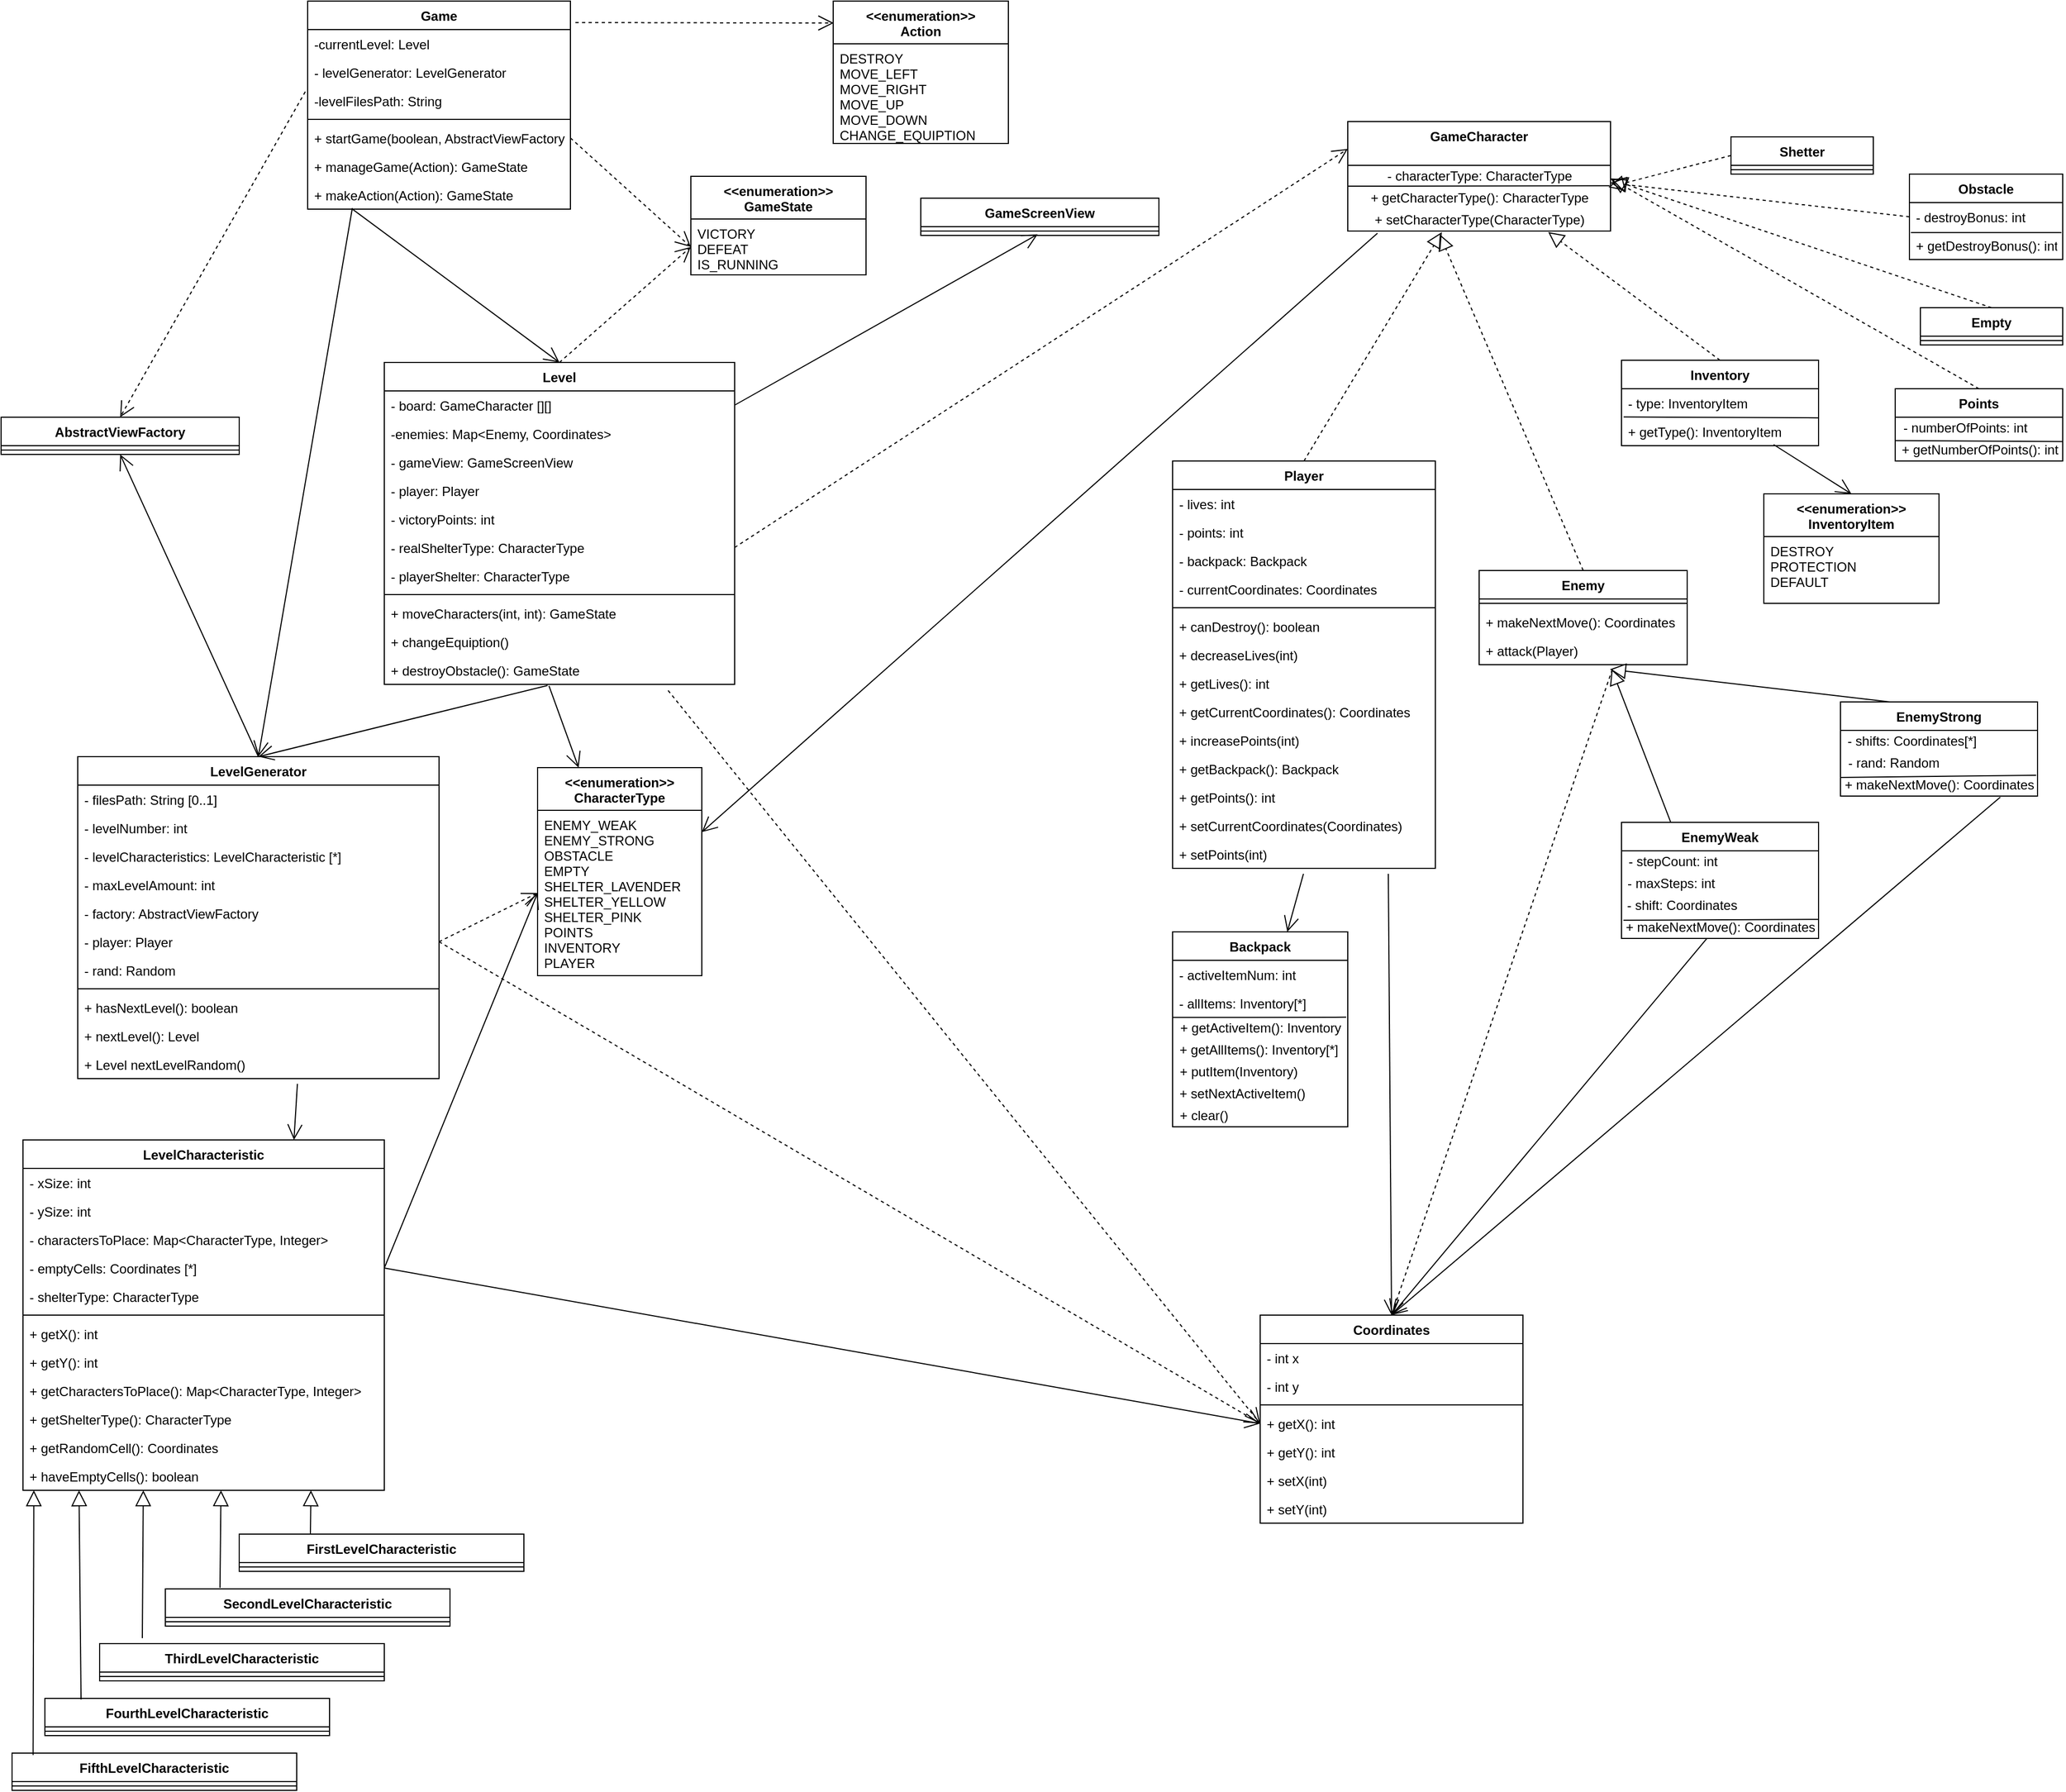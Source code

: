 <mxfile version="17.1.3" type="device"><diagram name="Page-1" id="5f0bae14-7c28-e335-631c-24af17079c00"><mxGraphModel dx="1662" dy="745" grid="1" gridSize="10" guides="1" tooltips="1" connect="1" arrows="1" fold="1" page="1" pageScale="1" pageWidth="4681" pageHeight="3300" background="none" math="0" shadow="0"><root><mxCell id="0"/><mxCell id="1" parent="0"/><mxCell id="LyayD2E6lX-VAmwV8kCB-679" value="Game" style="swimlane;fontStyle=1;align=center;verticalAlign=top;childLayout=stackLayout;horizontal=1;startSize=26;horizontalStack=0;resizeParent=1;resizeParentMax=0;resizeLast=0;collapsible=1;marginBottom=0;" parent="1" vertex="1"><mxGeometry x="920" y="280" width="240" height="190" as="geometry"/></mxCell><mxCell id="LyayD2E6lX-VAmwV8kCB-680" value="-currentLevel: Level" style="text;strokeColor=none;fillColor=none;align=left;verticalAlign=top;spacingLeft=4;spacingRight=4;overflow=hidden;rotatable=0;points=[[0,0.5],[1,0.5]];portConstraint=eastwest;" parent="LyayD2E6lX-VAmwV8kCB-679" vertex="1"><mxGeometry y="26" width="240" height="26" as="geometry"/></mxCell><mxCell id="LyayD2E6lX-VAmwV8kCB-681" value="- levelGenerator: LevelGenerator" style="text;strokeColor=none;fillColor=none;align=left;verticalAlign=top;spacingLeft=4;spacingRight=4;overflow=hidden;rotatable=0;points=[[0,0.5],[1,0.5]];portConstraint=eastwest;" parent="LyayD2E6lX-VAmwV8kCB-679" vertex="1"><mxGeometry y="52" width="240" height="26" as="geometry"/></mxCell><mxCell id="hjaI_ICRmkv6fBs1tqMG-1" value="-levelFilesPath: String" style="text;strokeColor=none;fillColor=none;align=left;verticalAlign=top;spacingLeft=4;spacingRight=4;overflow=hidden;rotatable=0;points=[[0,0.5],[1,0.5]];portConstraint=eastwest;" vertex="1" parent="LyayD2E6lX-VAmwV8kCB-679"><mxGeometry y="78" width="240" height="26" as="geometry"/></mxCell><mxCell id="LyayD2E6lX-VAmwV8kCB-682" value="" style="line;strokeWidth=1;fillColor=none;align=left;verticalAlign=middle;spacingTop=-1;spacingLeft=3;spacingRight=3;rotatable=0;labelPosition=right;points=[];portConstraint=eastwest;" parent="LyayD2E6lX-VAmwV8kCB-679" vertex="1"><mxGeometry y="104" width="240" height="8" as="geometry"/></mxCell><mxCell id="LyayD2E6lX-VAmwV8kCB-684" value="+ startGame(boolean, AbstractViewFactory)" style="text;strokeColor=none;fillColor=none;align=left;verticalAlign=top;spacingLeft=4;spacingRight=4;overflow=hidden;rotatable=0;points=[[0,0.5],[1,0.5]];portConstraint=eastwest;" parent="LyayD2E6lX-VAmwV8kCB-679" vertex="1"><mxGeometry y="112" width="240" height="26" as="geometry"/></mxCell><mxCell id="LyayD2E6lX-VAmwV8kCB-685" value="+ manageGame(Action): GameState" style="text;strokeColor=none;fillColor=none;align=left;verticalAlign=top;spacingLeft=4;spacingRight=4;overflow=hidden;rotatable=0;points=[[0,0.5],[1,0.5]];portConstraint=eastwest;" parent="LyayD2E6lX-VAmwV8kCB-679" vertex="1"><mxGeometry y="138" width="240" height="26" as="geometry"/></mxCell><mxCell id="LyayD2E6lX-VAmwV8kCB-686" value="+ makeAction(Action): GameState" style="text;strokeColor=none;fillColor=none;align=left;verticalAlign=top;spacingLeft=4;spacingRight=4;overflow=hidden;rotatable=0;points=[[0,0.5],[1,0.5]];portConstraint=eastwest;" parent="LyayD2E6lX-VAmwV8kCB-679" vertex="1"><mxGeometry y="164" width="240" height="26" as="geometry"/></mxCell><mxCell id="LyayD2E6lX-VAmwV8kCB-687" value="LevelGenerator" style="swimlane;fontStyle=1;align=center;verticalAlign=top;childLayout=stackLayout;horizontal=1;startSize=26;horizontalStack=0;resizeParent=1;resizeParentMax=0;resizeLast=0;collapsible=1;marginBottom=0;" parent="1" vertex="1"><mxGeometry x="710" y="970" width="330" height="294" as="geometry"/></mxCell><mxCell id="LyayD2E6lX-VAmwV8kCB-688" value="- filesPath: String [0..1]" style="text;strokeColor=none;fillColor=none;align=left;verticalAlign=top;spacingLeft=4;spacingRight=4;overflow=hidden;rotatable=0;points=[[0,0.5],[1,0.5]];portConstraint=eastwest;" parent="LyayD2E6lX-VAmwV8kCB-687" vertex="1"><mxGeometry y="26" width="330" height="26" as="geometry"/></mxCell><mxCell id="LyayD2E6lX-VAmwV8kCB-689" value="- levelNumber: int" style="text;strokeColor=none;fillColor=none;align=left;verticalAlign=top;spacingLeft=4;spacingRight=4;overflow=hidden;rotatable=0;points=[[0,0.5],[1,0.5]];portConstraint=eastwest;" parent="LyayD2E6lX-VAmwV8kCB-687" vertex="1"><mxGeometry y="52" width="330" height="26" as="geometry"/></mxCell><mxCell id="LyayD2E6lX-VAmwV8kCB-690" value="- levelCharacteristics: LevelCharacteristic [*]" style="text;strokeColor=none;fillColor=none;align=left;verticalAlign=top;spacingLeft=4;spacingRight=4;overflow=hidden;rotatable=0;points=[[0,0.5],[1,0.5]];portConstraint=eastwest;" parent="LyayD2E6lX-VAmwV8kCB-687" vertex="1"><mxGeometry y="78" width="330" height="26" as="geometry"/></mxCell><mxCell id="hjaI_ICRmkv6fBs1tqMG-85" value="- maxLevelAmount: int" style="text;strokeColor=none;fillColor=none;align=left;verticalAlign=top;spacingLeft=4;spacingRight=4;overflow=hidden;rotatable=0;points=[[0,0.5],[1,0.5]];portConstraint=eastwest;" vertex="1" parent="LyayD2E6lX-VAmwV8kCB-687"><mxGeometry y="104" width="330" height="26" as="geometry"/></mxCell><mxCell id="hjaI_ICRmkv6fBs1tqMG-86" value="- factory: AbstractViewFactory" style="text;strokeColor=none;fillColor=none;align=left;verticalAlign=top;spacingLeft=4;spacingRight=4;overflow=hidden;rotatable=0;points=[[0,0.5],[1,0.5]];portConstraint=eastwest;" vertex="1" parent="LyayD2E6lX-VAmwV8kCB-687"><mxGeometry y="130" width="330" height="26" as="geometry"/></mxCell><mxCell id="hjaI_ICRmkv6fBs1tqMG-88" value="- player: Player" style="text;strokeColor=none;fillColor=none;align=left;verticalAlign=top;spacingLeft=4;spacingRight=4;overflow=hidden;rotatable=0;points=[[0,0.5],[1,0.5]];portConstraint=eastwest;" vertex="1" parent="LyayD2E6lX-VAmwV8kCB-687"><mxGeometry y="156" width="330" height="26" as="geometry"/></mxCell><mxCell id="hjaI_ICRmkv6fBs1tqMG-89" value="- rand: Random" style="text;strokeColor=none;fillColor=none;align=left;verticalAlign=top;spacingLeft=4;spacingRight=4;overflow=hidden;rotatable=0;points=[[0,0.5],[1,0.5]];portConstraint=eastwest;" vertex="1" parent="LyayD2E6lX-VAmwV8kCB-687"><mxGeometry y="182" width="330" height="26" as="geometry"/></mxCell><mxCell id="LyayD2E6lX-VAmwV8kCB-691" value="" style="line;strokeWidth=1;fillColor=none;align=left;verticalAlign=middle;spacingTop=-1;spacingLeft=3;spacingRight=3;rotatable=0;labelPosition=right;points=[];portConstraint=eastwest;" parent="LyayD2E6lX-VAmwV8kCB-687" vertex="1"><mxGeometry y="208" width="330" height="8" as="geometry"/></mxCell><mxCell id="LyayD2E6lX-VAmwV8kCB-692" value="+ hasNextLevel(): boolean" style="text;strokeColor=none;fillColor=none;align=left;verticalAlign=top;spacingLeft=4;spacingRight=4;overflow=hidden;rotatable=0;points=[[0,0.5],[1,0.5]];portConstraint=eastwest;" parent="LyayD2E6lX-VAmwV8kCB-687" vertex="1"><mxGeometry y="216" width="330" height="26" as="geometry"/></mxCell><mxCell id="LyayD2E6lX-VAmwV8kCB-693" value="+ nextLevel(): Level" style="text;strokeColor=none;fillColor=none;align=left;verticalAlign=top;spacingLeft=4;spacingRight=4;overflow=hidden;rotatable=0;points=[[0,0.5],[1,0.5]];portConstraint=eastwest;" parent="LyayD2E6lX-VAmwV8kCB-687" vertex="1"><mxGeometry y="242" width="330" height="26" as="geometry"/></mxCell><mxCell id="hjaI_ICRmkv6fBs1tqMG-87" value="+ Level nextLevelRandom()" style="text;strokeColor=none;fillColor=none;align=left;verticalAlign=top;spacingLeft=4;spacingRight=4;overflow=hidden;rotatable=0;points=[[0,0.5],[1,0.5]];portConstraint=eastwest;" vertex="1" parent="LyayD2E6lX-VAmwV8kCB-687"><mxGeometry y="268" width="330" height="26" as="geometry"/></mxCell><mxCell id="LyayD2E6lX-VAmwV8kCB-694" value="" style="endArrow=open;endFill=1;endSize=12;html=1;rounded=0;exitX=0.17;exitY=0.962;exitDx=0;exitDy=0;exitPerimeter=0;entryX=0.5;entryY=0;entryDx=0;entryDy=0;" parent="1" source="LyayD2E6lX-VAmwV8kCB-686" target="LyayD2E6lX-VAmwV8kCB-687" edge="1"><mxGeometry width="160" relative="1" as="geometry"><mxPoint x="1040" y="640" as="sourcePoint"/><mxPoint x="1040" y="1000" as="targetPoint"/><Array as="points"/></mxGeometry></mxCell><mxCell id="LyayD2E6lX-VAmwV8kCB-695" value="LevelCharacteristic" style="swimlane;fontStyle=1;align=center;verticalAlign=top;childLayout=stackLayout;horizontal=1;startSize=26;horizontalStack=0;resizeParent=1;resizeParentMax=0;resizeLast=0;collapsible=1;marginBottom=0;" parent="1" vertex="1"><mxGeometry x="660" y="1320" width="330" height="320" as="geometry"/></mxCell><mxCell id="LyayD2E6lX-VAmwV8kCB-696" value="- xSize: int" style="text;strokeColor=none;fillColor=none;align=left;verticalAlign=top;spacingLeft=4;spacingRight=4;overflow=hidden;rotatable=0;points=[[0,0.5],[1,0.5]];portConstraint=eastwest;" parent="LyayD2E6lX-VAmwV8kCB-695" vertex="1"><mxGeometry y="26" width="330" height="26" as="geometry"/></mxCell><mxCell id="gvlJllTrgl-Npia70E5R-5" value="- ySize: int" style="text;strokeColor=none;fillColor=none;align=left;verticalAlign=top;spacingLeft=4;spacingRight=4;overflow=hidden;rotatable=0;points=[[0,0.5],[1,0.5]];portConstraint=eastwest;" parent="LyayD2E6lX-VAmwV8kCB-695" vertex="1"><mxGeometry y="52" width="330" height="26" as="geometry"/></mxCell><mxCell id="LyayD2E6lX-VAmwV8kCB-697" value="- charactersToPlace: Map&lt;CharacterType, Integer&gt;" style="text;strokeColor=none;fillColor=none;align=left;verticalAlign=top;spacingLeft=4;spacingRight=4;overflow=hidden;rotatable=0;points=[[0,0.5],[1,0.5]];portConstraint=eastwest;" parent="LyayD2E6lX-VAmwV8kCB-695" vertex="1"><mxGeometry y="78" width="330" height="26" as="geometry"/></mxCell><mxCell id="LyayD2E6lX-VAmwV8kCB-699" value="- emptyCells: Coordinates [*]" style="text;strokeColor=none;fillColor=none;align=left;verticalAlign=top;spacingLeft=4;spacingRight=4;overflow=hidden;rotatable=0;points=[[0,0.5],[1,0.5]];portConstraint=eastwest;" parent="LyayD2E6lX-VAmwV8kCB-695" vertex="1"><mxGeometry y="104" width="330" height="26" as="geometry"/></mxCell><mxCell id="hjaI_ICRmkv6fBs1tqMG-77" value="- shelterType: CharacterType" style="text;strokeColor=none;fillColor=none;align=left;verticalAlign=top;spacingLeft=4;spacingRight=4;overflow=hidden;rotatable=0;points=[[0,0.5],[1,0.5]];portConstraint=eastwest;" vertex="1" parent="LyayD2E6lX-VAmwV8kCB-695"><mxGeometry y="130" width="330" height="26" as="geometry"/></mxCell><mxCell id="LyayD2E6lX-VAmwV8kCB-700" value="" style="line;strokeWidth=1;fillColor=none;align=left;verticalAlign=middle;spacingTop=-1;spacingLeft=3;spacingRight=3;rotatable=0;labelPosition=right;points=[];portConstraint=eastwest;" parent="LyayD2E6lX-VAmwV8kCB-695" vertex="1"><mxGeometry y="156" width="330" height="8" as="geometry"/></mxCell><mxCell id="hjaI_ICRmkv6fBs1tqMG-79" value="+ getX(): int" style="text;strokeColor=none;fillColor=none;align=left;verticalAlign=top;spacingLeft=4;spacingRight=4;overflow=hidden;rotatable=0;points=[[0,0.5],[1,0.5]];portConstraint=eastwest;" vertex="1" parent="LyayD2E6lX-VAmwV8kCB-695"><mxGeometry y="164" width="330" height="26" as="geometry"/></mxCell><mxCell id="hjaI_ICRmkv6fBs1tqMG-80" value="+ getY(): int" style="text;strokeColor=none;fillColor=none;align=left;verticalAlign=top;spacingLeft=4;spacingRight=4;overflow=hidden;rotatable=0;points=[[0,0.5],[1,0.5]];portConstraint=eastwest;" vertex="1" parent="LyayD2E6lX-VAmwV8kCB-695"><mxGeometry y="190" width="330" height="26" as="geometry"/></mxCell><mxCell id="hjaI_ICRmkv6fBs1tqMG-81" value="+ getCharactersToPlace(): Map&lt;CharacterType, Integer&gt;" style="text;strokeColor=none;fillColor=none;align=left;verticalAlign=top;spacingLeft=4;spacingRight=4;overflow=hidden;rotatable=0;points=[[0,0.5],[1,0.5]];portConstraint=eastwest;" vertex="1" parent="LyayD2E6lX-VAmwV8kCB-695"><mxGeometry y="216" width="330" height="26" as="geometry"/></mxCell><mxCell id="hjaI_ICRmkv6fBs1tqMG-82" value="+ getShelterType(): CharacterType" style="text;strokeColor=none;fillColor=none;align=left;verticalAlign=top;spacingLeft=4;spacingRight=4;overflow=hidden;rotatable=0;points=[[0,0.5],[1,0.5]];portConstraint=eastwest;" vertex="1" parent="LyayD2E6lX-VAmwV8kCB-695"><mxGeometry y="242" width="330" height="26" as="geometry"/></mxCell><mxCell id="hjaI_ICRmkv6fBs1tqMG-83" value="+ getRandomCell(): Coordinates" style="text;strokeColor=none;fillColor=none;align=left;verticalAlign=top;spacingLeft=4;spacingRight=4;overflow=hidden;rotatable=0;points=[[0,0.5],[1,0.5]];portConstraint=eastwest;" vertex="1" parent="LyayD2E6lX-VAmwV8kCB-695"><mxGeometry y="268" width="330" height="26" as="geometry"/></mxCell><mxCell id="hjaI_ICRmkv6fBs1tqMG-84" value="+ haveEmptyCells(): boolean" style="text;strokeColor=none;fillColor=none;align=left;verticalAlign=top;spacingLeft=4;spacingRight=4;overflow=hidden;rotatable=0;points=[[0,0.5],[1,0.5]];portConstraint=eastwest;" vertex="1" parent="LyayD2E6lX-VAmwV8kCB-695"><mxGeometry y="294" width="330" height="26" as="geometry"/></mxCell><mxCell id="LyayD2E6lX-VAmwV8kCB-705" value="Level" style="swimlane;fontStyle=1;align=center;verticalAlign=top;childLayout=stackLayout;horizontal=1;startSize=26;horizontalStack=0;resizeParent=1;resizeParentMax=0;resizeLast=0;collapsible=1;marginBottom=0;" parent="1" vertex="1"><mxGeometry x="990" y="610" width="320" height="294" as="geometry"/></mxCell><mxCell id="LyayD2E6lX-VAmwV8kCB-706" value="- board: GameCharacter [][]" style="text;strokeColor=none;fillColor=none;align=left;verticalAlign=top;spacingLeft=4;spacingRight=4;overflow=hidden;rotatable=0;points=[[0,0.5],[1,0.5]];portConstraint=eastwest;" parent="LyayD2E6lX-VAmwV8kCB-705" vertex="1"><mxGeometry y="26" width="320" height="26" as="geometry"/></mxCell><mxCell id="LyayD2E6lX-VAmwV8kCB-707" value="-enemies: Map&lt;Enemy, Coordinates&gt;" style="text;strokeColor=none;fillColor=none;align=left;verticalAlign=top;spacingLeft=4;spacingRight=4;overflow=hidden;rotatable=0;points=[[0,0.5],[1,0.5]];portConstraint=eastwest;" parent="LyayD2E6lX-VAmwV8kCB-705" vertex="1"><mxGeometry y="52" width="320" height="26" as="geometry"/></mxCell><mxCell id="LyayD2E6lX-VAmwV8kCB-708" value="- gameView: GameScreenView" style="text;strokeColor=none;fillColor=none;align=left;verticalAlign=top;spacingLeft=4;spacingRight=4;overflow=hidden;rotatable=0;points=[[0,0.5],[1,0.5]];portConstraint=eastwest;" parent="LyayD2E6lX-VAmwV8kCB-705" vertex="1"><mxGeometry y="78" width="320" height="26" as="geometry"/></mxCell><mxCell id="zkkzR6ZIYEuiA4m5sFbO-11" value="- player: Player" style="text;strokeColor=none;fillColor=none;align=left;verticalAlign=top;spacingLeft=4;spacingRight=4;overflow=hidden;rotatable=0;points=[[0,0.5],[1,0.5]];portConstraint=eastwest;" parent="LyayD2E6lX-VAmwV8kCB-705" vertex="1"><mxGeometry y="104" width="320" height="26" as="geometry"/></mxCell><mxCell id="hjaI_ICRmkv6fBs1tqMG-94" value="- victoryPoints: int" style="text;strokeColor=none;fillColor=none;align=left;verticalAlign=top;spacingLeft=4;spacingRight=4;overflow=hidden;rotatable=0;points=[[0,0.5],[1,0.5]];portConstraint=eastwest;" vertex="1" parent="LyayD2E6lX-VAmwV8kCB-705"><mxGeometry y="130" width="320" height="26" as="geometry"/></mxCell><mxCell id="hjaI_ICRmkv6fBs1tqMG-96" value="- realShelterType: CharacterType" style="text;strokeColor=none;fillColor=none;align=left;verticalAlign=top;spacingLeft=4;spacingRight=4;overflow=hidden;rotatable=0;points=[[0,0.5],[1,0.5]];portConstraint=eastwest;" vertex="1" parent="LyayD2E6lX-VAmwV8kCB-705"><mxGeometry y="156" width="320" height="26" as="geometry"/></mxCell><mxCell id="hjaI_ICRmkv6fBs1tqMG-95" value="- playerShelter: CharacterType" style="text;strokeColor=none;fillColor=none;align=left;verticalAlign=top;spacingLeft=4;spacingRight=4;overflow=hidden;rotatable=0;points=[[0,0.5],[1,0.5]];portConstraint=eastwest;" vertex="1" parent="LyayD2E6lX-VAmwV8kCB-705"><mxGeometry y="182" width="320" height="26" as="geometry"/></mxCell><mxCell id="LyayD2E6lX-VAmwV8kCB-710" value="" style="line;strokeWidth=1;fillColor=none;align=left;verticalAlign=middle;spacingTop=-1;spacingLeft=3;spacingRight=3;rotatable=0;labelPosition=right;points=[];portConstraint=eastwest;" parent="LyayD2E6lX-VAmwV8kCB-705" vertex="1"><mxGeometry y="208" width="320" height="8" as="geometry"/></mxCell><mxCell id="LyayD2E6lX-VAmwV8kCB-711" value="+ moveCharacters(int, int): GameState" style="text;strokeColor=none;fillColor=none;align=left;verticalAlign=top;spacingLeft=4;spacingRight=4;overflow=hidden;rotatable=0;points=[[0,0.5],[1,0.5]];portConstraint=eastwest;" parent="LyayD2E6lX-VAmwV8kCB-705" vertex="1"><mxGeometry y="216" width="320" height="26" as="geometry"/></mxCell><mxCell id="LyayD2E6lX-VAmwV8kCB-715" value="+ changeEquiption()" style="text;strokeColor=none;fillColor=none;align=left;verticalAlign=top;spacingLeft=4;spacingRight=4;overflow=hidden;rotatable=0;points=[[0,0.5],[1,0.5]];portConstraint=eastwest;" parent="LyayD2E6lX-VAmwV8kCB-705" vertex="1"><mxGeometry y="242" width="320" height="26" as="geometry"/></mxCell><mxCell id="LyayD2E6lX-VAmwV8kCB-716" value="+ destroyObstacle(): GameState" style="text;strokeColor=none;fillColor=none;align=left;verticalAlign=top;spacingLeft=4;spacingRight=4;overflow=hidden;rotatable=0;points=[[0,0.5],[1,0.5]];portConstraint=eastwest;" parent="LyayD2E6lX-VAmwV8kCB-705" vertex="1"><mxGeometry y="268" width="320" height="26" as="geometry"/></mxCell><mxCell id="LyayD2E6lX-VAmwV8kCB-723" value="GameCharacter" style="swimlane;fontStyle=1;align=center;verticalAlign=top;childLayout=stackLayout;horizontal=1;startSize=40;horizontalStack=0;resizeParent=1;resizeParentMax=0;resizeLast=0;collapsible=1;marginBottom=0;" parent="1" vertex="1"><mxGeometry x="1870" y="390" width="240" height="100" as="geometry"/></mxCell><mxCell id="hjaI_ICRmkv6fBs1tqMG-23" value="- characterType: CharacterType" style="text;html=1;align=center;verticalAlign=middle;resizable=0;points=[];autosize=1;strokeColor=none;fillColor=none;" vertex="1" parent="LyayD2E6lX-VAmwV8kCB-723"><mxGeometry y="40" width="240" height="20" as="geometry"/></mxCell><mxCell id="hjaI_ICRmkv6fBs1tqMG-24" value="+ getCharacterType(): CharacterType" style="text;html=1;align=center;verticalAlign=middle;resizable=0;points=[];autosize=1;strokeColor=none;fillColor=none;" vertex="1" parent="LyayD2E6lX-VAmwV8kCB-723"><mxGeometry y="60" width="240" height="20" as="geometry"/></mxCell><mxCell id="hjaI_ICRmkv6fBs1tqMG-28" value="+ setCharacterType(CharacterType)" style="text;html=1;align=center;verticalAlign=middle;resizable=0;points=[];autosize=1;strokeColor=none;fillColor=none;" vertex="1" parent="LyayD2E6lX-VAmwV8kCB-723"><mxGeometry y="80" width="240" height="20" as="geometry"/></mxCell><mxCell id="hjaI_ICRmkv6fBs1tqMG-29" value="" style="endArrow=none;html=1;rounded=0;entryX=0.997;entryY=-0.067;entryDx=0;entryDy=0;entryPerimeter=0;" edge="1" parent="LyayD2E6lX-VAmwV8kCB-723" target="hjaI_ICRmkv6fBs1tqMG-24"><mxGeometry width="50" height="50" relative="1" as="geometry"><mxPoint y="59" as="sourcePoint"/><mxPoint x="70" y="130" as="targetPoint"/></mxGeometry></mxCell><mxCell id="LyayD2E6lX-VAmwV8kCB-725" value="Enemy" style="swimlane;fontStyle=1;align=center;verticalAlign=top;childLayout=stackLayout;horizontal=1;startSize=26;horizontalStack=0;resizeParent=1;resizeParentMax=0;resizeLast=0;collapsible=1;marginBottom=0;" parent="1" vertex="1"><mxGeometry x="1990" y="800" width="190" height="86" as="geometry"/></mxCell><mxCell id="LyayD2E6lX-VAmwV8kCB-726" value="" style="line;strokeWidth=1;fillColor=none;align=left;verticalAlign=middle;spacingTop=-1;spacingLeft=3;spacingRight=3;rotatable=0;labelPosition=right;points=[];portConstraint=eastwest;" parent="LyayD2E6lX-VAmwV8kCB-725" vertex="1"><mxGeometry y="26" width="190" height="8" as="geometry"/></mxCell><mxCell id="LyayD2E6lX-VAmwV8kCB-727" value="+ makeNextMove(): Coordinates" style="text;strokeColor=none;fillColor=none;align=left;verticalAlign=top;spacingLeft=4;spacingRight=4;overflow=hidden;rotatable=0;points=[[0,0.5],[1,0.5]];portConstraint=eastwest;" parent="LyayD2E6lX-VAmwV8kCB-725" vertex="1"><mxGeometry y="34" width="190" height="26" as="geometry"/></mxCell><mxCell id="LyayD2E6lX-VAmwV8kCB-728" value="+ attack(Player)" style="text;strokeColor=none;fillColor=none;align=left;verticalAlign=top;spacingLeft=4;spacingRight=4;overflow=hidden;rotatable=0;points=[[0,0.5],[1,0.5]];portConstraint=eastwest;" parent="LyayD2E6lX-VAmwV8kCB-725" vertex="1"><mxGeometry y="60" width="190" height="26" as="geometry"/></mxCell><mxCell id="LyayD2E6lX-VAmwV8kCB-731" value="Points&#10;" style="swimlane;fontStyle=1;align=center;verticalAlign=top;childLayout=stackLayout;horizontal=1;startSize=26;horizontalStack=0;resizeParent=1;resizeParentMax=0;resizeLast=0;collapsible=1;marginBottom=0;" parent="1" vertex="1"><mxGeometry x="2370" y="634" width="153" height="66" as="geometry"/></mxCell><mxCell id="hjaI_ICRmkv6fBs1tqMG-65" value="- numberOfPoints: int&amp;nbsp; &amp;nbsp; &amp;nbsp; &amp;nbsp;&amp;nbsp;" style="text;html=1;align=center;verticalAlign=middle;resizable=0;points=[];autosize=1;strokeColor=none;fillColor=none;" vertex="1" parent="LyayD2E6lX-VAmwV8kCB-731"><mxGeometry y="26" width="153" height="20" as="geometry"/></mxCell><mxCell id="hjaI_ICRmkv6fBs1tqMG-66" value="+ getNumberOfPoints(): int" style="text;html=1;align=center;verticalAlign=middle;resizable=0;points=[];autosize=1;strokeColor=none;fillColor=none;" vertex="1" parent="LyayD2E6lX-VAmwV8kCB-731"><mxGeometry y="46" width="153" height="20" as="geometry"/></mxCell><mxCell id="hjaI_ICRmkv6fBs1tqMG-67" value="" style="endArrow=none;html=1;rounded=0;entryX=-0.003;entryY=1.07;entryDx=0;entryDy=0;entryPerimeter=0;exitX=1.001;exitY=1.11;exitDx=0;exitDy=0;exitPerimeter=0;" edge="1" parent="LyayD2E6lX-VAmwV8kCB-731" source="hjaI_ICRmkv6fBs1tqMG-65" target="hjaI_ICRmkv6fBs1tqMG-65"><mxGeometry width="50" height="50" relative="1" as="geometry"><mxPoint x="-40" y="300" as="sourcePoint"/><mxPoint x="10" y="250" as="targetPoint"/></mxGeometry></mxCell><mxCell id="LyayD2E6lX-VAmwV8kCB-733" value="Empty" style="swimlane;fontStyle=1;align=center;verticalAlign=top;childLayout=stackLayout;horizontal=1;startSize=26;horizontalStack=0;resizeParent=1;resizeParentMax=0;resizeLast=0;collapsible=1;marginBottom=0;" parent="1" vertex="1"><mxGeometry x="2393" y="560" width="130" height="34" as="geometry"/></mxCell><mxCell id="LyayD2E6lX-VAmwV8kCB-734" value="" style="line;strokeWidth=1;fillColor=none;align=left;verticalAlign=middle;spacingTop=-1;spacingLeft=3;spacingRight=3;rotatable=0;labelPosition=right;points=[];portConstraint=eastwest;" parent="LyayD2E6lX-VAmwV8kCB-733" vertex="1"><mxGeometry y="26" width="130" height="8" as="geometry"/></mxCell><mxCell id="LyayD2E6lX-VAmwV8kCB-735" value="Shetter" style="swimlane;fontStyle=1;align=center;verticalAlign=top;childLayout=stackLayout;horizontal=1;startSize=26;horizontalStack=0;resizeParent=1;resizeParentMax=0;resizeLast=0;collapsible=1;marginBottom=0;" parent="1" vertex="1"><mxGeometry x="2220" y="404" width="130" height="34" as="geometry"/></mxCell><mxCell id="LyayD2E6lX-VAmwV8kCB-737" value="" style="line;strokeWidth=1;fillColor=none;align=left;verticalAlign=middle;spacingTop=-1;spacingLeft=3;spacingRight=3;rotatable=0;labelPosition=right;points=[];portConstraint=eastwest;" parent="LyayD2E6lX-VAmwV8kCB-735" vertex="1"><mxGeometry y="26" width="130" height="8" as="geometry"/></mxCell><mxCell id="LyayD2E6lX-VAmwV8kCB-738" value="" style="endArrow=block;endFill=0;endSize=12;html=1;rounded=0;dashed=1;exitX=0.5;exitY=0;exitDx=0;exitDy=0;entryX=0.35;entryY=1.15;entryDx=0;entryDy=0;entryPerimeter=0;" parent="1" source="LyayD2E6lX-VAmwV8kCB-725" target="hjaI_ICRmkv6fBs1tqMG-28" edge="1"><mxGeometry width="160" relative="1" as="geometry"><mxPoint x="1520" y="930" as="sourcePoint"/><mxPoint x="1705" y="780" as="targetPoint"/></mxGeometry></mxCell><mxCell id="LyayD2E6lX-VAmwV8kCB-739" value="" style="endArrow=block;endFill=0;endSize=12;html=1;rounded=0;exitX=0;exitY=0.5;exitDx=0;exitDy=0;dashed=1;entryX=1;entryY=-0.2;entryDx=0;entryDy=0;entryPerimeter=0;" parent="1" source="zkkzR6ZIYEuiA4m5sFbO-5" target="hjaI_ICRmkv6fBs1tqMG-24" edge="1"><mxGeometry width="160" relative="1" as="geometry"><mxPoint x="1597.5" y="1090" as="sourcePoint"/><mxPoint x="2170" y="450" as="targetPoint"/></mxGeometry></mxCell><mxCell id="LyayD2E6lX-VAmwV8kCB-740" value="" style="endArrow=block;endFill=0;endSize=12;html=1;rounded=0;exitX=0.5;exitY=0;exitDx=0;exitDy=0;entryX=1.004;entryY=0.65;entryDx=0;entryDy=0;dashed=1;entryPerimeter=0;" parent="1" source="LyayD2E6lX-VAmwV8kCB-733" target="hjaI_ICRmkv6fBs1tqMG-23" edge="1"><mxGeometry width="160" relative="1" as="geometry"><mxPoint x="1852.5" y="979.57" as="sourcePoint"/><mxPoint x="2012.5" y="979.57" as="targetPoint"/></mxGeometry></mxCell><mxCell id="LyayD2E6lX-VAmwV8kCB-741" value="" style="endArrow=block;endFill=0;endSize=12;html=1;rounded=0;dashed=1;entryX=0.992;entryY=0;entryDx=0;entryDy=0;entryPerimeter=0;exitX=0;exitY=0.5;exitDx=0;exitDy=0;" parent="1" source="LyayD2E6lX-VAmwV8kCB-735" target="hjaI_ICRmkv6fBs1tqMG-24" edge="1"><mxGeometry width="160" relative="1" as="geometry"><mxPoint x="2350" y="360" as="sourcePoint"/><mxPoint x="2180" y="450" as="targetPoint"/></mxGeometry></mxCell><mxCell id="LyayD2E6lX-VAmwV8kCB-742" value="" style="endArrow=block;endFill=0;endSize=12;html=1;rounded=0;exitX=0.5;exitY=0;exitDx=0;exitDy=0;entryX=1;entryY=0.6;entryDx=0;entryDy=0;dashed=1;entryPerimeter=0;" parent="1" source="LyayD2E6lX-VAmwV8kCB-731" target="hjaI_ICRmkv6fBs1tqMG-23" edge="1"><mxGeometry width="160" relative="1" as="geometry"><mxPoint x="1932.5" y="840" as="sourcePoint"/><mxPoint x="2092.5" y="840" as="targetPoint"/></mxGeometry></mxCell><mxCell id="LyayD2E6lX-VAmwV8kCB-743" value="" style="endArrow=open;endFill=1;endSize=12;html=1;rounded=0;exitX=1.019;exitY=0.103;exitDx=0;exitDy=0;entryX=0.003;entryY=0.154;entryDx=0;entryDy=0;dashed=1;exitPerimeter=0;entryPerimeter=0;" parent="1" source="LyayD2E6lX-VAmwV8kCB-679" target="gvlJllTrgl-Npia70E5R-1" edge="1"><mxGeometry width="160" relative="1" as="geometry"><mxPoint x="1315" y="524" as="sourcePoint"/><mxPoint x="1330" y="398.5" as="targetPoint"/></mxGeometry></mxCell><mxCell id="LyayD2E6lX-VAmwV8kCB-744" value="" style="endArrow=open;endFill=1;endSize=12;html=1;rounded=0;entryX=0.5;entryY=0;entryDx=0;entryDy=0;exitX=0.466;exitY=1.038;exitDx=0;exitDy=0;exitPerimeter=0;" parent="1" source="LyayD2E6lX-VAmwV8kCB-716" target="LyayD2E6lX-VAmwV8kCB-687" edge="1"><mxGeometry width="160" relative="1" as="geometry"><mxPoint x="1108" y="909" as="sourcePoint"/><mxPoint x="760" y="990" as="targetPoint"/></mxGeometry></mxCell><mxCell id="LyayD2E6lX-VAmwV8kCB-745" value="" style="endArrow=open;endFill=1;endSize=12;html=1;rounded=0;dashed=1;exitX=1;exitY=0.5;exitDx=0;exitDy=0;entryX=0;entryY=0.25;entryDx=0;entryDy=0;" parent="1" source="hjaI_ICRmkv6fBs1tqMG-96" target="LyayD2E6lX-VAmwV8kCB-723" edge="1"><mxGeometry width="160" relative="1" as="geometry"><mxPoint x="1405" y="720" as="sourcePoint"/><mxPoint x="1565" y="720" as="targetPoint"/></mxGeometry></mxCell><mxCell id="LyayD2E6lX-VAmwV8kCB-747" value="" style="endArrow=open;endFill=1;endSize=12;html=1;rounded=0;entryX=0.75;entryY=0;entryDx=0;entryDy=0;exitX=0.608;exitY=1.182;exitDx=0;exitDy=0;exitPerimeter=0;" parent="1" source="hjaI_ICRmkv6fBs1tqMG-87" target="LyayD2E6lX-VAmwV8kCB-695" edge="1"><mxGeometry width="160" relative="1" as="geometry"><mxPoint x="920" y="1280" as="sourcePoint"/><mxPoint x="1130" y="1320" as="targetPoint"/><Array as="points"/></mxGeometry></mxCell><mxCell id="LyayD2E6lX-VAmwV8kCB-749" value="Inventory" style="swimlane;fontStyle=1;align=center;verticalAlign=top;childLayout=stackLayout;horizontal=1;startSize=26;horizontalStack=0;resizeParent=1;resizeParentMax=0;resizeLast=0;collapsible=1;marginBottom=0;" parent="1" vertex="1"><mxGeometry x="2120" y="608" width="180" height="78" as="geometry"/></mxCell><mxCell id="LyayD2E6lX-VAmwV8kCB-750" value="- type: InventoryItem" style="text;strokeColor=none;fillColor=none;align=left;verticalAlign=top;spacingLeft=4;spacingRight=4;overflow=hidden;rotatable=0;points=[[0,0.5],[1,0.5]];portConstraint=eastwest;" parent="LyayD2E6lX-VAmwV8kCB-749" vertex="1"><mxGeometry y="26" width="180" height="26" as="geometry"/></mxCell><mxCell id="hjaI_ICRmkv6fBs1tqMG-68" value="+ getType(): InventoryItem" style="text;strokeColor=none;fillColor=none;align=left;verticalAlign=top;spacingLeft=4;spacingRight=4;overflow=hidden;rotatable=0;points=[[0,0.5],[1,0.5]];portConstraint=eastwest;" vertex="1" parent="LyayD2E6lX-VAmwV8kCB-749"><mxGeometry y="52" width="180" height="26" as="geometry"/></mxCell><mxCell id="hjaI_ICRmkv6fBs1tqMG-69" value="" style="endArrow=none;html=1;rounded=0;exitX=0.011;exitY=-0.008;exitDx=0;exitDy=0;exitPerimeter=0;entryX=0.998;entryY=0.023;entryDx=0;entryDy=0;entryPerimeter=0;" edge="1" parent="LyayD2E6lX-VAmwV8kCB-749" source="hjaI_ICRmkv6fBs1tqMG-68" target="hjaI_ICRmkv6fBs1tqMG-68"><mxGeometry width="50" height="50" relative="1" as="geometry"><mxPoint x="60" y="90" as="sourcePoint"/><mxPoint x="110" y="40" as="targetPoint"/></mxGeometry></mxCell><mxCell id="LyayD2E6lX-VAmwV8kCB-752" value="" style="endArrow=block;endFill=0;endSize=12;html=1;rounded=0;exitX=0.5;exitY=0;exitDx=0;exitDy=0;entryX=0.763;entryY=1.05;entryDx=0;entryDy=0;dashed=1;entryPerimeter=0;" parent="1" source="LyayD2E6lX-VAmwV8kCB-749" target="hjaI_ICRmkv6fBs1tqMG-28" edge="1"><mxGeometry width="160" relative="1" as="geometry"><mxPoint x="1965" y="1018" as="sourcePoint"/><mxPoint x="1720.46" y="794.926" as="targetPoint"/></mxGeometry></mxCell><mxCell id="LyayD2E6lX-VAmwV8kCB-753" value="&lt;&lt;enumeration&gt;&gt;&#10;InventoryItem&#10;" style="swimlane;fontStyle=1;align=center;verticalAlign=top;childLayout=stackLayout;horizontal=1;startSize=39;horizontalStack=0;resizeParent=1;resizeParentMax=0;resizeLast=0;collapsible=1;marginBottom=0;" parent="1" vertex="1"><mxGeometry x="2250" y="730" width="160" height="100" as="geometry"/></mxCell><mxCell id="LyayD2E6lX-VAmwV8kCB-754" value="DESTROY&#10;PROTECTION&#10;DEFAULT" style="text;strokeColor=none;fillColor=none;align=left;verticalAlign=top;spacingLeft=4;spacingRight=4;overflow=hidden;rotatable=0;points=[[0,0.5],[1,0.5]];portConstraint=eastwest;" parent="LyayD2E6lX-VAmwV8kCB-753" vertex="1"><mxGeometry y="39" width="160" height="61" as="geometry"/></mxCell><mxCell id="LyayD2E6lX-VAmwV8kCB-755" value="" style="endArrow=open;endFill=1;endSize=12;html=1;rounded=0;exitX=0.772;exitY=0.962;exitDx=0;exitDy=0;entryX=0.5;entryY=0;entryDx=0;entryDy=0;exitPerimeter=0;" parent="1" source="hjaI_ICRmkv6fBs1tqMG-68" target="LyayD2E6lX-VAmwV8kCB-753" edge="1"><mxGeometry width="160" relative="1" as="geometry"><mxPoint x="2016.25" y="1110" as="sourcePoint"/><mxPoint x="2151.25" y="1247" as="targetPoint"/></mxGeometry></mxCell><mxCell id="LyayD2E6lX-VAmwV8kCB-756" value="Player" style="swimlane;fontStyle=1;align=center;verticalAlign=top;childLayout=stackLayout;horizontal=1;startSize=26;horizontalStack=0;resizeParent=1;resizeParentMax=0;resizeLast=0;collapsible=1;marginBottom=0;" parent="1" vertex="1"><mxGeometry x="1710" y="700" width="240" height="372" as="geometry"/></mxCell><mxCell id="LyayD2E6lX-VAmwV8kCB-757" value="- lives: int" style="text;strokeColor=none;fillColor=none;align=left;verticalAlign=top;spacingLeft=4;spacingRight=4;overflow=hidden;rotatable=0;points=[[0,0.5],[1,0.5]];portConstraint=eastwest;" parent="LyayD2E6lX-VAmwV8kCB-756" vertex="1"><mxGeometry y="26" width="240" height="26" as="geometry"/></mxCell><mxCell id="LyayD2E6lX-VAmwV8kCB-758" value="- points: int" style="text;strokeColor=none;fillColor=none;align=left;verticalAlign=top;spacingLeft=4;spacingRight=4;overflow=hidden;rotatable=0;points=[[0,0.5],[1,0.5]];portConstraint=eastwest;" parent="LyayD2E6lX-VAmwV8kCB-756" vertex="1"><mxGeometry y="52" width="240" height="26" as="geometry"/></mxCell><mxCell id="LyayD2E6lX-VAmwV8kCB-759" value="- backpack: Backpack" style="text;strokeColor=none;fillColor=none;align=left;verticalAlign=top;spacingLeft=4;spacingRight=4;overflow=hidden;rotatable=0;points=[[0,0.5],[1,0.5]];portConstraint=eastwest;" parent="LyayD2E6lX-VAmwV8kCB-756" vertex="1"><mxGeometry y="78" width="240" height="26" as="geometry"/></mxCell><mxCell id="hjaI_ICRmkv6fBs1tqMG-52" value="- currentCoordinates: Coordinates" style="text;strokeColor=none;fillColor=none;align=left;verticalAlign=top;spacingLeft=4;spacingRight=4;overflow=hidden;rotatable=0;points=[[0,0.5],[1,0.5]];portConstraint=eastwest;" vertex="1" parent="LyayD2E6lX-VAmwV8kCB-756"><mxGeometry y="104" width="240" height="26" as="geometry"/></mxCell><mxCell id="LyayD2E6lX-VAmwV8kCB-760" value="" style="line;strokeWidth=1;fillColor=none;align=left;verticalAlign=middle;spacingTop=-1;spacingLeft=3;spacingRight=3;rotatable=0;labelPosition=right;points=[];portConstraint=eastwest;" parent="LyayD2E6lX-VAmwV8kCB-756" vertex="1"><mxGeometry y="130" width="240" height="8" as="geometry"/></mxCell><mxCell id="LyayD2E6lX-VAmwV8kCB-761" value="+ canDestroy(): boolean" style="text;strokeColor=none;fillColor=none;align=left;verticalAlign=top;spacingLeft=4;spacingRight=4;overflow=hidden;rotatable=0;points=[[0,0.5],[1,0.5]];portConstraint=eastwest;" parent="LyayD2E6lX-VAmwV8kCB-756" vertex="1"><mxGeometry y="138" width="240" height="26" as="geometry"/></mxCell><mxCell id="LyayD2E6lX-VAmwV8kCB-762" value="+ decreaseLives(int)" style="text;strokeColor=none;fillColor=none;align=left;verticalAlign=top;spacingLeft=4;spacingRight=4;overflow=hidden;rotatable=0;points=[[0,0.5],[1,0.5]];portConstraint=eastwest;" parent="LyayD2E6lX-VAmwV8kCB-756" vertex="1"><mxGeometry y="164" width="240" height="26" as="geometry"/></mxCell><mxCell id="hjaI_ICRmkv6fBs1tqMG-53" value="+ getLives(): int" style="text;strokeColor=none;fillColor=none;align=left;verticalAlign=top;spacingLeft=4;spacingRight=4;overflow=hidden;rotatable=0;points=[[0,0.5],[1,0.5]];portConstraint=eastwest;" vertex="1" parent="LyayD2E6lX-VAmwV8kCB-756"><mxGeometry y="190" width="240" height="26" as="geometry"/></mxCell><mxCell id="hjaI_ICRmkv6fBs1tqMG-54" value="+ getCurrentCoordinates(): Coordinates" style="text;strokeColor=none;fillColor=none;align=left;verticalAlign=top;spacingLeft=4;spacingRight=4;overflow=hidden;rotatable=0;points=[[0,0.5],[1,0.5]];portConstraint=eastwest;" vertex="1" parent="LyayD2E6lX-VAmwV8kCB-756"><mxGeometry y="216" width="240" height="26" as="geometry"/></mxCell><mxCell id="hjaI_ICRmkv6fBs1tqMG-55" value="+ increasePoints(int)" style="text;strokeColor=none;fillColor=none;align=left;verticalAlign=top;spacingLeft=4;spacingRight=4;overflow=hidden;rotatable=0;points=[[0,0.5],[1,0.5]];portConstraint=eastwest;" vertex="1" parent="LyayD2E6lX-VAmwV8kCB-756"><mxGeometry y="242" width="240" height="26" as="geometry"/></mxCell><mxCell id="hjaI_ICRmkv6fBs1tqMG-56" value="+ getBackpack(): Backpack" style="text;strokeColor=none;fillColor=none;align=left;verticalAlign=top;spacingLeft=4;spacingRight=4;overflow=hidden;rotatable=0;points=[[0,0.5],[1,0.5]];portConstraint=eastwest;" vertex="1" parent="LyayD2E6lX-VAmwV8kCB-756"><mxGeometry y="268" width="240" height="26" as="geometry"/></mxCell><mxCell id="hjaI_ICRmkv6fBs1tqMG-57" value="+ getPoints(): int" style="text;strokeColor=none;fillColor=none;align=left;verticalAlign=top;spacingLeft=4;spacingRight=4;overflow=hidden;rotatable=0;points=[[0,0.5],[1,0.5]];portConstraint=eastwest;" vertex="1" parent="LyayD2E6lX-VAmwV8kCB-756"><mxGeometry y="294" width="240" height="26" as="geometry"/></mxCell><mxCell id="hjaI_ICRmkv6fBs1tqMG-58" value="+ setCurrentCoordinates(Coordinates)" style="text;strokeColor=none;fillColor=none;align=left;verticalAlign=top;spacingLeft=4;spacingRight=4;overflow=hidden;rotatable=0;points=[[0,0.5],[1,0.5]];portConstraint=eastwest;" vertex="1" parent="LyayD2E6lX-VAmwV8kCB-756"><mxGeometry y="320" width="240" height="26" as="geometry"/></mxCell><mxCell id="hjaI_ICRmkv6fBs1tqMG-59" value="+ setPoints(int)" style="text;strokeColor=none;fillColor=none;align=left;verticalAlign=top;spacingLeft=4;spacingRight=4;overflow=hidden;rotatable=0;points=[[0,0.5],[1,0.5]];portConstraint=eastwest;" vertex="1" parent="LyayD2E6lX-VAmwV8kCB-756"><mxGeometry y="346" width="240" height="26" as="geometry"/></mxCell><mxCell id="LyayD2E6lX-VAmwV8kCB-763" value="" style="endArrow=block;endFill=0;endSize=12;html=1;rounded=0;exitX=0.5;exitY=0;exitDx=0;exitDy=0;dashed=1;entryX=0.358;entryY=1.05;entryDx=0;entryDy=0;entryPerimeter=0;" parent="1" source="LyayD2E6lX-VAmwV8kCB-756" target="hjaI_ICRmkv6fBs1tqMG-28" edge="1"><mxGeometry width="160" relative="1" as="geometry"><mxPoint x="1640" y="1126" as="sourcePoint"/><mxPoint x="2060" y="500" as="targetPoint"/></mxGeometry></mxCell><mxCell id="LyayD2E6lX-VAmwV8kCB-764" value="Backpack" style="swimlane;fontStyle=1;align=center;verticalAlign=top;childLayout=stackLayout;horizontal=1;startSize=26;horizontalStack=0;resizeParent=1;resizeParentMax=0;resizeLast=0;collapsible=1;marginBottom=0;" parent="1" vertex="1"><mxGeometry x="1710" y="1130" width="160" height="178" as="geometry"/></mxCell><mxCell id="LyayD2E6lX-VAmwV8kCB-765" value="- activeItemNum: int" style="text;strokeColor=none;fillColor=none;align=left;verticalAlign=top;spacingLeft=4;spacingRight=4;overflow=hidden;rotatable=0;points=[[0,0.5],[1,0.5]];portConstraint=eastwest;" parent="LyayD2E6lX-VAmwV8kCB-764" vertex="1"><mxGeometry y="26" width="160" height="26" as="geometry"/></mxCell><mxCell id="LyayD2E6lX-VAmwV8kCB-766" value="- allItems: Inventory[*]" style="text;strokeColor=none;fillColor=none;align=left;verticalAlign=top;spacingLeft=4;spacingRight=4;overflow=hidden;rotatable=0;points=[[0,0.5],[1,0.5]];portConstraint=eastwest;" parent="LyayD2E6lX-VAmwV8kCB-764" vertex="1"><mxGeometry y="52" width="160" height="26" as="geometry"/></mxCell><mxCell id="hjaI_ICRmkv6fBs1tqMG-10" value="+ getActiveItem(): Inventory" style="text;html=1;align=center;verticalAlign=middle;resizable=0;points=[];autosize=1;strokeColor=none;fillColor=none;" vertex="1" parent="LyayD2E6lX-VAmwV8kCB-764"><mxGeometry y="78" width="160" height="20" as="geometry"/></mxCell><mxCell id="hjaI_ICRmkv6fBs1tqMG-11" value="+ getAllItems(): Inventory[*]&amp;nbsp;" style="text;html=1;align=center;verticalAlign=middle;resizable=0;points=[];autosize=1;strokeColor=none;fillColor=none;" vertex="1" parent="LyayD2E6lX-VAmwV8kCB-764"><mxGeometry y="98" width="160" height="20" as="geometry"/></mxCell><mxCell id="hjaI_ICRmkv6fBs1tqMG-16" value="" style="endArrow=none;html=1;rounded=0;entryX=0.991;entryY=-0.008;entryDx=0;entryDy=0;entryPerimeter=0;exitX=-0.001;exitY=0.008;exitDx=0;exitDy=0;exitPerimeter=0;" edge="1" parent="LyayD2E6lX-VAmwV8kCB-764" source="hjaI_ICRmkv6fBs1tqMG-10" target="hjaI_ICRmkv6fBs1tqMG-10"><mxGeometry width="50" height="50" relative="1" as="geometry"><mxPoint x="197.5" y="80" as="sourcePoint"/><mxPoint x="247.5" y="30" as="targetPoint"/><Array as="points"><mxPoint x="148" y="78"/></Array></mxGeometry></mxCell><mxCell id="hjaI_ICRmkv6fBs1tqMG-17" value="+ putItem(Inventory)&amp;nbsp; &amp;nbsp; &amp;nbsp; &amp;nbsp; &amp;nbsp; &amp;nbsp;&amp;nbsp;" style="text;html=1;align=center;verticalAlign=middle;resizable=0;points=[];autosize=1;strokeColor=none;fillColor=none;" vertex="1" parent="LyayD2E6lX-VAmwV8kCB-764"><mxGeometry y="118" width="160" height="20" as="geometry"/></mxCell><mxCell id="hjaI_ICRmkv6fBs1tqMG-18" value="+ setNextActiveItem()&amp;nbsp; &amp;nbsp; &amp;nbsp; &amp;nbsp; &amp;nbsp;&amp;nbsp;" style="text;html=1;align=center;verticalAlign=middle;resizable=0;points=[];autosize=1;strokeColor=none;fillColor=none;" vertex="1" parent="LyayD2E6lX-VAmwV8kCB-764"><mxGeometry y="138" width="160" height="20" as="geometry"/></mxCell><mxCell id="hjaI_ICRmkv6fBs1tqMG-20" value="+ clear()&amp;nbsp; &amp;nbsp; &amp;nbsp; &amp;nbsp; &amp;nbsp; &amp;nbsp; &amp;nbsp; &amp;nbsp; &amp;nbsp; &amp;nbsp; &amp;nbsp; &amp;nbsp; &amp;nbsp; &amp;nbsp; &amp;nbsp; &amp;nbsp;" style="text;html=1;align=center;verticalAlign=middle;resizable=0;points=[];autosize=1;strokeColor=none;fillColor=none;" vertex="1" parent="LyayD2E6lX-VAmwV8kCB-764"><mxGeometry y="158" width="160" height="20" as="geometry"/></mxCell><mxCell id="LyayD2E6lX-VAmwV8kCB-769" value="" style="endArrow=open;endFill=1;endSize=12;html=1;rounded=0;exitX=0.17;exitY=0.998;exitDx=0;exitDy=0;exitPerimeter=0;entryX=0.5;entryY=0;entryDx=0;entryDy=0;" parent="1" source="LyayD2E6lX-VAmwV8kCB-686" target="LyayD2E6lX-VAmwV8kCB-705" edge="1"><mxGeometry width="160" relative="1" as="geometry"><mxPoint x="1160" y="650" as="sourcePoint"/><mxPoint x="1320" y="650" as="targetPoint"/></mxGeometry></mxCell><mxCell id="LyayD2E6lX-VAmwV8kCB-776" value="&lt;&lt;enumeration&gt;&gt;&#10;GameState" style="swimlane;fontStyle=1;align=center;verticalAlign=top;childLayout=stackLayout;horizontal=1;startSize=39;horizontalStack=0;resizeParent=1;resizeParentMax=0;resizeLast=0;collapsible=1;marginBottom=0;" parent="1" vertex="1"><mxGeometry x="1270" y="440" width="160" height="90" as="geometry"/></mxCell><mxCell id="LyayD2E6lX-VAmwV8kCB-777" value="VICTORY&#10;DEFEAT&#10;IS_RUNNING" style="text;strokeColor=none;fillColor=none;align=left;verticalAlign=top;spacingLeft=4;spacingRight=4;overflow=hidden;rotatable=0;points=[[0,0.5],[1,0.5]];portConstraint=eastwest;" parent="LyayD2E6lX-VAmwV8kCB-776" vertex="1"><mxGeometry y="39" width="160" height="51" as="geometry"/></mxCell><mxCell id="LyayD2E6lX-VAmwV8kCB-779" value="FifthLevelCharacteristic" style="swimlane;fontStyle=1;align=center;verticalAlign=top;childLayout=stackLayout;horizontal=1;startSize=26;horizontalStack=0;resizeParent=1;resizeParentMax=0;resizeLast=0;collapsible=1;marginBottom=0;" parent="1" vertex="1"><mxGeometry x="650" y="1880" width="260" height="34" as="geometry"/></mxCell><mxCell id="LyayD2E6lX-VAmwV8kCB-780" value="" style="line;strokeWidth=1;fillColor=none;align=left;verticalAlign=middle;spacingTop=-1;spacingLeft=3;spacingRight=3;rotatable=0;labelPosition=right;points=[];portConstraint=eastwest;" parent="LyayD2E6lX-VAmwV8kCB-779" vertex="1"><mxGeometry y="26" width="260" height="8" as="geometry"/></mxCell><mxCell id="LyayD2E6lX-VAmwV8kCB-781" value="FourthLevelCharacteristic" style="swimlane;fontStyle=1;align=center;verticalAlign=top;childLayout=stackLayout;horizontal=1;startSize=26;horizontalStack=0;resizeParent=1;resizeParentMax=0;resizeLast=0;collapsible=1;marginBottom=0;" parent="1" vertex="1"><mxGeometry x="680" y="1830" width="260" height="34" as="geometry"/></mxCell><mxCell id="LyayD2E6lX-VAmwV8kCB-782" value="" style="line;strokeWidth=1;fillColor=none;align=left;verticalAlign=middle;spacingTop=-1;spacingLeft=3;spacingRight=3;rotatable=0;labelPosition=right;points=[];portConstraint=eastwest;" parent="LyayD2E6lX-VAmwV8kCB-781" vertex="1"><mxGeometry y="26" width="260" height="8" as="geometry"/></mxCell><mxCell id="LyayD2E6lX-VAmwV8kCB-783" value="ThirdLevelCharacteristic" style="swimlane;fontStyle=1;align=center;verticalAlign=top;childLayout=stackLayout;horizontal=1;startSize=26;horizontalStack=0;resizeParent=1;resizeParentMax=0;resizeLast=0;collapsible=1;marginBottom=0;" parent="1" vertex="1"><mxGeometry x="730" y="1780" width="260" height="34" as="geometry"/></mxCell><mxCell id="LyayD2E6lX-VAmwV8kCB-784" value="" style="line;strokeWidth=1;fillColor=none;align=left;verticalAlign=middle;spacingTop=-1;spacingLeft=3;spacingRight=3;rotatable=0;labelPosition=right;points=[];portConstraint=eastwest;" parent="LyayD2E6lX-VAmwV8kCB-783" vertex="1"><mxGeometry y="26" width="260" height="8" as="geometry"/></mxCell><mxCell id="LyayD2E6lX-VAmwV8kCB-785" value="FirstLevelCharacteristic" style="swimlane;fontStyle=1;align=center;verticalAlign=top;childLayout=stackLayout;horizontal=1;startSize=26;horizontalStack=0;resizeParent=1;resizeParentMax=0;resizeLast=0;collapsible=1;marginBottom=0;" parent="1" vertex="1"><mxGeometry x="857.5" y="1680" width="260" height="34" as="geometry"/></mxCell><mxCell id="LyayD2E6lX-VAmwV8kCB-786" value="" style="line;strokeWidth=1;fillColor=none;align=left;verticalAlign=middle;spacingTop=-1;spacingLeft=3;spacingRight=3;rotatable=0;labelPosition=right;points=[];portConstraint=eastwest;" parent="LyayD2E6lX-VAmwV8kCB-785" vertex="1"><mxGeometry y="26" width="260" height="8" as="geometry"/></mxCell><mxCell id="LyayD2E6lX-VAmwV8kCB-787" value="SecondLevelCharacteristic" style="swimlane;fontStyle=1;align=center;verticalAlign=top;childLayout=stackLayout;horizontal=1;startSize=26;horizontalStack=0;resizeParent=1;resizeParentMax=0;resizeLast=0;collapsible=1;marginBottom=0;" parent="1" vertex="1"><mxGeometry x="790" y="1730" width="260" height="34" as="geometry"/></mxCell><mxCell id="LyayD2E6lX-VAmwV8kCB-788" value="" style="line;strokeWidth=1;fillColor=none;align=left;verticalAlign=middle;spacingTop=-1;spacingLeft=3;spacingRight=3;rotatable=0;labelPosition=right;points=[];portConstraint=eastwest;" parent="LyayD2E6lX-VAmwV8kCB-787" vertex="1"><mxGeometry y="26" width="260" height="8" as="geometry"/></mxCell><mxCell id="LyayD2E6lX-VAmwV8kCB-789" value="" style="endArrow=block;endFill=0;endSize=12;html=1;rounded=0;exitX=0.074;exitY=0.052;exitDx=0;exitDy=0;exitPerimeter=0;entryX=0.03;entryY=1;entryDx=0;entryDy=0;entryPerimeter=0;" parent="1" source="LyayD2E6lX-VAmwV8kCB-779" edge="1" target="hjaI_ICRmkv6fBs1tqMG-84"><mxGeometry width="160" relative="1" as="geometry"><mxPoint x="917.5" y="1918" as="sourcePoint"/><mxPoint x="649" y="1720" as="targetPoint"/></mxGeometry></mxCell><mxCell id="LyayD2E6lX-VAmwV8kCB-790" value="" style="endArrow=block;endFill=0;endSize=12;html=1;rounded=0;entryX=0.155;entryY=1;entryDx=0;entryDy=0;entryPerimeter=0;exitX=0.127;exitY=0.029;exitDx=0;exitDy=0;exitPerimeter=0;" parent="1" edge="1" target="hjaI_ICRmkv6fBs1tqMG-84" source="LyayD2E6lX-VAmwV8kCB-781"><mxGeometry width="160" relative="1" as="geometry"><mxPoint x="720" y="1850" as="sourcePoint"/><mxPoint x="680" y="1720" as="targetPoint"/></mxGeometry></mxCell><mxCell id="LyayD2E6lX-VAmwV8kCB-791" value="" style="endArrow=block;endFill=0;endSize=12;html=1;rounded=0;exitX=0.15;exitY=-0.147;exitDx=0;exitDy=0;exitPerimeter=0;entryX=0.333;entryY=1;entryDx=0;entryDy=0;entryPerimeter=0;" parent="1" source="LyayD2E6lX-VAmwV8kCB-783" edge="1" target="hjaI_ICRmkv6fBs1tqMG-84"><mxGeometry width="160" relative="1" as="geometry"><mxPoint x="760" y="1770" as="sourcePoint"/><mxPoint x="760" y="1650" as="targetPoint"/></mxGeometry></mxCell><mxCell id="LyayD2E6lX-VAmwV8kCB-792" value="" style="endArrow=block;endFill=0;endSize=12;html=1;rounded=0;exitX=0.192;exitY=-0.029;exitDx=0;exitDy=0;exitPerimeter=0;entryX=0.548;entryY=1;entryDx=0;entryDy=0;entryPerimeter=0;" parent="1" source="LyayD2E6lX-VAmwV8kCB-787" edge="1" target="hjaI_ICRmkv6fBs1tqMG-84"><mxGeometry width="160" relative="1" as="geometry"><mxPoint x="1039.24" y="2001.768" as="sourcePoint"/><mxPoint x="840" y="1650" as="targetPoint"/></mxGeometry></mxCell><mxCell id="LyayD2E6lX-VAmwV8kCB-793" value="" style="endArrow=block;endFill=0;endSize=12;html=1;rounded=0;exitX=0.25;exitY=0;exitDx=0;exitDy=0;" parent="1" source="LyayD2E6lX-VAmwV8kCB-785" edge="1"><mxGeometry width="160" relative="1" as="geometry"><mxPoint x="889" y="1680" as="sourcePoint"/><mxPoint x="923" y="1640" as="targetPoint"/><Array as="points"/></mxGeometry></mxCell><mxCell id="LyayD2E6lX-VAmwV8kCB-794" value="GameScreenView" style="swimlane;fontStyle=1;align=center;verticalAlign=top;childLayout=stackLayout;horizontal=1;startSize=26;horizontalStack=0;resizeParent=1;resizeParentMax=0;resizeLast=0;collapsible=1;marginBottom=0;" parent="1" vertex="1"><mxGeometry x="1480" y="460" width="217.5" height="34" as="geometry"/></mxCell><mxCell id="LyayD2E6lX-VAmwV8kCB-795" value="" style="line;strokeWidth=1;fillColor=none;align=left;verticalAlign=middle;spacingTop=-1;spacingLeft=3;spacingRight=3;rotatable=0;labelPosition=right;points=[];portConstraint=eastwest;" parent="LyayD2E6lX-VAmwV8kCB-794" vertex="1"><mxGeometry y="26" width="217.5" height="8" as="geometry"/></mxCell><mxCell id="LyayD2E6lX-VAmwV8kCB-796" value="" style="endArrow=open;endFill=1;endSize=12;html=1;rounded=0;exitX=1;exitY=0.5;exitDx=0;exitDy=0;entryX=0.491;entryY=0.875;entryDx=0;entryDy=0;entryPerimeter=0;" parent="1" source="LyayD2E6lX-VAmwV8kCB-706" target="LyayD2E6lX-VAmwV8kCB-795" edge="1"><mxGeometry width="160" relative="1" as="geometry"><mxPoint x="1430" y="689.998" as="sourcePoint"/><mxPoint x="860" y="650" as="targetPoint"/></mxGeometry></mxCell><mxCell id="zkkzR6ZIYEuiA4m5sFbO-4" value="Obstacle" style="swimlane;fontStyle=1;align=center;verticalAlign=top;childLayout=stackLayout;horizontal=1;startSize=26;horizontalStack=0;resizeParent=1;resizeParentMax=0;resizeLast=0;collapsible=1;marginBottom=0;" parent="1" vertex="1"><mxGeometry x="2383" y="438" width="140" height="78" as="geometry"/></mxCell><mxCell id="zkkzR6ZIYEuiA4m5sFbO-5" value="- destroyBonus: int" style="text;strokeColor=none;fillColor=none;align=left;verticalAlign=top;spacingLeft=4;spacingRight=4;overflow=hidden;rotatable=0;points=[[0,0.5],[1,0.5]];portConstraint=eastwest;" parent="zkkzR6ZIYEuiA4m5sFbO-4" vertex="1"><mxGeometry y="26" width="140" height="26" as="geometry"/></mxCell><mxCell id="hjaI_ICRmkv6fBs1tqMG-62" value="+ getDestroyBonus(): int" style="text;strokeColor=none;fillColor=none;align=left;verticalAlign=top;spacingLeft=4;spacingRight=4;overflow=hidden;rotatable=0;points=[[0,0.5],[1,0.5]];portConstraint=eastwest;" vertex="1" parent="zkkzR6ZIYEuiA4m5sFbO-4"><mxGeometry y="52" width="140" height="26" as="geometry"/></mxCell><mxCell id="hjaI_ICRmkv6fBs1tqMG-63" value="" style="endArrow=none;html=1;rounded=0;exitX=0.992;exitY=0.054;exitDx=0;exitDy=0;exitPerimeter=0;entryX=0.009;entryY=0.054;entryDx=0;entryDy=0;entryPerimeter=0;" edge="1" parent="zkkzR6ZIYEuiA4m5sFbO-4" source="hjaI_ICRmkv6fBs1tqMG-62" target="hjaI_ICRmkv6fBs1tqMG-62"><mxGeometry width="50" height="50" relative="1" as="geometry"><mxPoint x="-158.75" y="130" as="sourcePoint"/><mxPoint x="-108.75" y="80" as="targetPoint"/></mxGeometry></mxCell><mxCell id="gvlJllTrgl-Npia70E5R-1" value="&lt;&lt;enumeration&gt;&gt;&#10;Action" style="swimlane;fontStyle=1;align=center;verticalAlign=top;childLayout=stackLayout;horizontal=1;startSize=39;horizontalStack=0;resizeParent=1;resizeParentMax=0;resizeLast=0;collapsible=1;marginBottom=0;" parent="1" vertex="1"><mxGeometry x="1400" y="280" width="160" height="130" as="geometry"/></mxCell><mxCell id="gvlJllTrgl-Npia70E5R-2" value="DESTROY&#10;MOVE_LEFT&#10;MOVE_RIGHT&#10;MOVE_UP&#10;MOVE_DOWN&#10;CHANGE_EQUIPTION" style="text;strokeColor=none;fillColor=none;align=left;verticalAlign=top;spacingLeft=4;spacingRight=4;overflow=hidden;rotatable=0;points=[[0,0.5],[1,0.5]];portConstraint=eastwest;" parent="gvlJllTrgl-Npia70E5R-1" vertex="1"><mxGeometry y="39" width="160" height="91" as="geometry"/></mxCell><mxCell id="gvlJllTrgl-Npia70E5R-3" value="" style="endArrow=open;endFill=1;endSize=12;html=1;rounded=0;dashed=1;entryX=0;entryY=0.5;entryDx=0;entryDy=0;exitX=0.5;exitY=0;exitDx=0;exitDy=0;" parent="1" target="LyayD2E6lX-VAmwV8kCB-777" edge="1" source="LyayD2E6lX-VAmwV8kCB-705"><mxGeometry width="160" relative="1" as="geometry"><mxPoint x="1210" y="660" as="sourcePoint"/><mxPoint x="1500" y="570" as="targetPoint"/></mxGeometry></mxCell><mxCell id="gvlJllTrgl-Npia70E5R-4" value="" style="endArrow=open;endFill=1;endSize=12;html=1;rounded=0;dashed=1;entryX=0;entryY=0.5;entryDx=0;entryDy=0;exitX=1;exitY=0.5;exitDx=0;exitDy=0;" parent="1" source="LyayD2E6lX-VAmwV8kCB-684" target="LyayD2E6lX-VAmwV8kCB-777" edge="1"><mxGeometry width="160" relative="1" as="geometry"><mxPoint x="1220" y="670" as="sourcePoint"/><mxPoint x="1360" y="584.5" as="targetPoint"/></mxGeometry></mxCell><mxCell id="hjaI_ICRmkv6fBs1tqMG-30" value="EnemyWeak" style="swimlane;fontStyle=1;align=center;verticalAlign=top;childLayout=stackLayout;horizontal=1;startSize=26;horizontalStack=0;resizeParent=1;resizeParentMax=0;resizeLast=0;collapsible=1;marginBottom=0;" vertex="1" parent="1"><mxGeometry x="2120" y="1030" width="180" height="106" as="geometry"/></mxCell><mxCell id="hjaI_ICRmkv6fBs1tqMG-40" value="- stepCount: int&amp;nbsp; &amp;nbsp; &amp;nbsp; &amp;nbsp; &amp;nbsp; &amp;nbsp; &amp;nbsp; &amp;nbsp; &amp;nbsp; &amp;nbsp; &amp;nbsp; &amp;nbsp; &amp;nbsp;&amp;nbsp;" style="text;html=1;align=center;verticalAlign=middle;resizable=0;points=[];autosize=1;strokeColor=none;fillColor=none;" vertex="1" parent="hjaI_ICRmkv6fBs1tqMG-30"><mxGeometry y="26" width="180" height="20" as="geometry"/></mxCell><mxCell id="hjaI_ICRmkv6fBs1tqMG-41" value="- maxSteps: int&amp;nbsp; &amp;nbsp; &amp;nbsp; &amp;nbsp; &amp;nbsp; &amp;nbsp; &amp;nbsp; &amp;nbsp; &amp;nbsp; &amp;nbsp; &amp;nbsp; &amp;nbsp; &amp;nbsp; &amp;nbsp;" style="text;html=1;align=center;verticalAlign=middle;resizable=0;points=[];autosize=1;strokeColor=none;fillColor=none;" vertex="1" parent="hjaI_ICRmkv6fBs1tqMG-30"><mxGeometry y="46" width="180" height="20" as="geometry"/></mxCell><mxCell id="hjaI_ICRmkv6fBs1tqMG-43" value="- shift: Coordinates&amp;nbsp; &amp;nbsp; &amp;nbsp; &amp;nbsp; &amp;nbsp; &amp;nbsp; &amp;nbsp; &amp;nbsp; &amp;nbsp; &amp;nbsp; &amp;nbsp;" style="text;html=1;align=center;verticalAlign=middle;resizable=0;points=[];autosize=1;strokeColor=none;fillColor=none;" vertex="1" parent="hjaI_ICRmkv6fBs1tqMG-30"><mxGeometry y="66" width="180" height="20" as="geometry"/></mxCell><mxCell id="hjaI_ICRmkv6fBs1tqMG-47" value="+ makeNextMove(): Coordinates" style="text;html=1;align=center;verticalAlign=middle;resizable=0;points=[];autosize=1;strokeColor=none;fillColor=none;" vertex="1" parent="hjaI_ICRmkv6fBs1tqMG-30"><mxGeometry y="86" width="180" height="20" as="geometry"/></mxCell><mxCell id="hjaI_ICRmkv6fBs1tqMG-48" value="" style="endArrow=none;html=1;rounded=0;exitX=0.01;exitY=0.17;exitDx=0;exitDy=0;exitPerimeter=0;entryX=0.998;entryY=0.13;entryDx=0;entryDy=0;entryPerimeter=0;" edge="1" parent="hjaI_ICRmkv6fBs1tqMG-30" source="hjaI_ICRmkv6fBs1tqMG-47" target="hjaI_ICRmkv6fBs1tqMG-47"><mxGeometry width="50" height="50" relative="1" as="geometry"><mxPoint x="80" y="-24" as="sourcePoint"/><mxPoint x="130" y="-74" as="targetPoint"/></mxGeometry></mxCell><mxCell id="hjaI_ICRmkv6fBs1tqMG-32" value="EnemyStrong" style="swimlane;fontStyle=1;align=center;verticalAlign=top;childLayout=stackLayout;horizontal=1;startSize=26;horizontalStack=0;resizeParent=1;resizeParentMax=0;resizeLast=0;collapsible=1;marginBottom=0;" vertex="1" parent="1"><mxGeometry x="2320" y="920" width="180" height="86" as="geometry"/></mxCell><mxCell id="hjaI_ICRmkv6fBs1tqMG-45" value="- shifts: Coordinates[*]&amp;nbsp; &amp;nbsp; &amp;nbsp; &amp;nbsp; &amp;nbsp; &amp;nbsp; &amp;nbsp; &amp;nbsp;" style="text;html=1;align=center;verticalAlign=middle;resizable=0;points=[];autosize=1;strokeColor=none;fillColor=none;" vertex="1" parent="hjaI_ICRmkv6fBs1tqMG-32"><mxGeometry y="26" width="180" height="20" as="geometry"/></mxCell><mxCell id="hjaI_ICRmkv6fBs1tqMG-46" value="- rand: Random&amp;nbsp; &amp;nbsp; &amp;nbsp; &amp;nbsp; &amp;nbsp; &amp;nbsp; &amp;nbsp; &amp;nbsp; &amp;nbsp; &amp;nbsp; &amp;nbsp; &amp;nbsp; &amp;nbsp;" style="text;html=1;align=center;verticalAlign=middle;resizable=0;points=[];autosize=1;strokeColor=none;fillColor=none;" vertex="1" parent="hjaI_ICRmkv6fBs1tqMG-32"><mxGeometry y="46" width="180" height="20" as="geometry"/></mxCell><mxCell id="hjaI_ICRmkv6fBs1tqMG-49" value="+ makeNextMove(): Coordinates" style="text;html=1;align=center;verticalAlign=middle;resizable=0;points=[];autosize=1;strokeColor=none;fillColor=none;" vertex="1" parent="hjaI_ICRmkv6fBs1tqMG-32"><mxGeometry y="66" width="180" height="20" as="geometry"/></mxCell><mxCell id="hjaI_ICRmkv6fBs1tqMG-50" value="" style="endArrow=none;html=1;rounded=0;entryX=0.993;entryY=0.05;entryDx=0;entryDy=0;entryPerimeter=0;" edge="1" parent="hjaI_ICRmkv6fBs1tqMG-32" target="hjaI_ICRmkv6fBs1tqMG-49"><mxGeometry width="50" height="50" relative="1" as="geometry"><mxPoint y="69" as="sourcePoint"/><mxPoint x="180" y="70" as="targetPoint"/></mxGeometry></mxCell><mxCell id="hjaI_ICRmkv6fBs1tqMG-38" value="" style="endArrow=block;endFill=0;endSize=12;html=1;rounded=0;exitX=0.25;exitY=0;exitDx=0;exitDy=0;entryX=0.629;entryY=1.164;entryDx=0;entryDy=0;entryPerimeter=0;" edge="1" parent="1" source="hjaI_ICRmkv6fBs1tqMG-32" target="LyayD2E6lX-VAmwV8kCB-728"><mxGeometry width="160" relative="1" as="geometry"><mxPoint x="1470" y="1040" as="sourcePoint"/><mxPoint x="1905" y="490" as="targetPoint"/></mxGeometry></mxCell><mxCell id="hjaI_ICRmkv6fBs1tqMG-44" value="" style="endArrow=block;endFill=0;endSize=12;html=1;rounded=0;exitX=0.25;exitY=0;exitDx=0;exitDy=0;entryX=0.637;entryY=1.154;entryDx=0;entryDy=0;entryPerimeter=0;" edge="1" parent="1" source="hjaI_ICRmkv6fBs1tqMG-30" target="LyayD2E6lX-VAmwV8kCB-728"><mxGeometry width="160" relative="1" as="geometry"><mxPoint x="1390" y="1040" as="sourcePoint"/><mxPoint x="1630" y="1010" as="targetPoint"/></mxGeometry></mxCell><mxCell id="hjaI_ICRmkv6fBs1tqMG-61" value="" style="endArrow=open;endFill=1;endSize=12;html=1;rounded=0;exitX=0.498;exitY=1.192;exitDx=0;exitDy=0;exitPerimeter=0;" edge="1" parent="1" source="hjaI_ICRmkv6fBs1tqMG-59" target="LyayD2E6lX-VAmwV8kCB-764"><mxGeometry width="160" relative="1" as="geometry"><mxPoint x="1790" y="1652" as="sourcePoint"/><mxPoint x="1827.5" y="1704" as="targetPoint"/></mxGeometry></mxCell><mxCell id="hjaI_ICRmkv6fBs1tqMG-70" value="&lt;&lt;enumeration&gt;&gt;&#10;CharacterType" style="swimlane;fontStyle=1;align=center;verticalAlign=top;childLayout=stackLayout;horizontal=1;startSize=39;horizontalStack=0;resizeParent=1;resizeParentMax=0;resizeLast=0;collapsible=1;marginBottom=0;" vertex="1" parent="1"><mxGeometry x="1130" y="980" width="150" height="190" as="geometry"/></mxCell><mxCell id="hjaI_ICRmkv6fBs1tqMG-71" value="ENEMY_WEAK&#10;ENEMY_STRONG&#10;OBSTACLE&#10;EMPTY&#10;SHELTER_LAVENDER&#10;SHELTER_YELLOW&#10;SHELTER_PINK&#10;POINTS&#10;INVENTORY&#10;PLAYER" style="text;strokeColor=none;fillColor=none;align=left;verticalAlign=top;spacingLeft=4;spacingRight=4;overflow=hidden;rotatable=0;points=[[0,0.5],[1,0.5]];portConstraint=eastwest;" vertex="1" parent="hjaI_ICRmkv6fBs1tqMG-70"><mxGeometry y="39" width="150" height="151" as="geometry"/></mxCell><mxCell id="hjaI_ICRmkv6fBs1tqMG-72" value="" style="endArrow=open;endFill=1;endSize=12;html=1;rounded=0;exitX=0.113;exitY=1.1;exitDx=0;exitDy=0;entryX=1;entryY=0.132;entryDx=0;entryDy=0;exitPerimeter=0;entryPerimeter=0;" edge="1" parent="1" source="hjaI_ICRmkv6fBs1tqMG-28" target="hjaI_ICRmkv6fBs1tqMG-71"><mxGeometry width="160" relative="1" as="geometry"><mxPoint x="1740" y="620" as="sourcePoint"/><mxPoint x="1825.015" y="513.788" as="targetPoint"/></mxGeometry></mxCell><mxCell id="hjaI_ICRmkv6fBs1tqMG-73" value="" style="endArrow=open;endFill=1;endSize=12;html=1;rounded=0;entryX=0.25;entryY=0;entryDx=0;entryDy=0;exitX=0.47;exitY=1.049;exitDx=0;exitDy=0;exitPerimeter=0;" edge="1" parent="1" source="LyayD2E6lX-VAmwV8kCB-716" target="hjaI_ICRmkv6fBs1tqMG-70"><mxGeometry width="160" relative="1" as="geometry"><mxPoint x="1340" y="805" as="sourcePoint"/><mxPoint x="1555.015" y="563.788" as="targetPoint"/></mxGeometry></mxCell><mxCell id="hjaI_ICRmkv6fBs1tqMG-78" value="" style="endArrow=open;endFill=1;endSize=12;html=1;rounded=0;exitX=1;exitY=0.5;exitDx=0;exitDy=0;entryX=0;entryY=0.5;entryDx=0;entryDy=0;" edge="1" parent="1" source="LyayD2E6lX-VAmwV8kCB-699" target="hjaI_ICRmkv6fBs1tqMG-71"><mxGeometry width="160" relative="1" as="geometry"><mxPoint x="1320" y="1570" as="sourcePoint"/><mxPoint x="1380" y="1490" as="targetPoint"/></mxGeometry></mxCell><mxCell id="hjaI_ICRmkv6fBs1tqMG-90" value="AbstractViewFactory" style="swimlane;fontStyle=1;align=center;verticalAlign=top;childLayout=stackLayout;horizontal=1;startSize=26;horizontalStack=0;resizeParent=1;resizeParentMax=0;resizeLast=0;collapsible=1;marginBottom=0;" vertex="1" parent="1"><mxGeometry x="640" y="660" width="217.5" height="34" as="geometry"/></mxCell><mxCell id="hjaI_ICRmkv6fBs1tqMG-91" value="" style="line;strokeWidth=1;fillColor=none;align=left;verticalAlign=middle;spacingTop=-1;spacingLeft=3;spacingRight=3;rotatable=0;labelPosition=right;points=[];portConstraint=eastwest;" vertex="1" parent="hjaI_ICRmkv6fBs1tqMG-90"><mxGeometry y="26" width="217.5" height="8" as="geometry"/></mxCell><mxCell id="hjaI_ICRmkv6fBs1tqMG-92" value="" style="endArrow=open;endFill=1;endSize=12;html=1;rounded=0;entryX=0.5;entryY=1;entryDx=0;entryDy=0;exitX=0.5;exitY=0;exitDx=0;exitDy=0;" edge="1" parent="1" source="LyayD2E6lX-VAmwV8kCB-687" target="hjaI_ICRmkv6fBs1tqMG-90"><mxGeometry width="160" relative="1" as="geometry"><mxPoint x="850" y="820" as="sourcePoint"/><mxPoint x="947.5" y="1083" as="targetPoint"/></mxGeometry></mxCell><mxCell id="hjaI_ICRmkv6fBs1tqMG-93" value="" style="endArrow=open;endFill=1;endSize=12;html=1;rounded=0;dashed=1;entryX=0.5;entryY=0;entryDx=0;entryDy=0;exitX=-0.009;exitY=0.182;exitDx=0;exitDy=0;exitPerimeter=0;" edge="1" parent="1" source="hjaI_ICRmkv6fBs1tqMG-1" target="hjaI_ICRmkv6fBs1tqMG-90"><mxGeometry width="160" relative="1" as="geometry"><mxPoint x="850" y="500" as="sourcePoint"/><mxPoint x="960" y="599.5" as="targetPoint"/></mxGeometry></mxCell><mxCell id="hjaI_ICRmkv6fBs1tqMG-75" value="" style="endArrow=open;endFill=1;endSize=12;html=1;rounded=0;dashed=1;exitX=1;exitY=0.5;exitDx=0;exitDy=0;entryX=0;entryY=0.5;entryDx=0;entryDy=0;" edge="1" parent="1" source="hjaI_ICRmkv6fBs1tqMG-88" target="hjaI_ICRmkv6fBs1tqMG-71"><mxGeometry width="160" relative="1" as="geometry"><mxPoint x="1280" y="1350" as="sourcePoint"/><mxPoint x="1430" y="1220" as="targetPoint"/></mxGeometry></mxCell><mxCell id="hjaI_ICRmkv6fBs1tqMG-98" value="Coordinates" style="swimlane;fontStyle=1;align=center;verticalAlign=top;childLayout=stackLayout;horizontal=1;startSize=26;horizontalStack=0;resizeParent=1;resizeParentMax=0;resizeLast=0;collapsible=1;marginBottom=0;" vertex="1" parent="1"><mxGeometry x="1790" y="1480" width="240" height="190" as="geometry"/></mxCell><mxCell id="hjaI_ICRmkv6fBs1tqMG-99" value="- int x" style="text;strokeColor=none;fillColor=none;align=left;verticalAlign=top;spacingLeft=4;spacingRight=4;overflow=hidden;rotatable=0;points=[[0,0.5],[1,0.5]];portConstraint=eastwest;" vertex="1" parent="hjaI_ICRmkv6fBs1tqMG-98"><mxGeometry y="26" width="240" height="26" as="geometry"/></mxCell><mxCell id="hjaI_ICRmkv6fBs1tqMG-100" value="- int y" style="text;strokeColor=none;fillColor=none;align=left;verticalAlign=top;spacingLeft=4;spacingRight=4;overflow=hidden;rotatable=0;points=[[0,0.5],[1,0.5]];portConstraint=eastwest;" vertex="1" parent="hjaI_ICRmkv6fBs1tqMG-98"><mxGeometry y="52" width="240" height="26" as="geometry"/></mxCell><mxCell id="hjaI_ICRmkv6fBs1tqMG-102" value="" style="line;strokeWidth=1;fillColor=none;align=left;verticalAlign=middle;spacingTop=-1;spacingLeft=3;spacingRight=3;rotatable=0;labelPosition=right;points=[];portConstraint=eastwest;" vertex="1" parent="hjaI_ICRmkv6fBs1tqMG-98"><mxGeometry y="78" width="240" height="8" as="geometry"/></mxCell><mxCell id="hjaI_ICRmkv6fBs1tqMG-103" value="+ getX(): int" style="text;strokeColor=none;fillColor=none;align=left;verticalAlign=top;spacingLeft=4;spacingRight=4;overflow=hidden;rotatable=0;points=[[0,0.5],[1,0.5]];portConstraint=eastwest;" vertex="1" parent="hjaI_ICRmkv6fBs1tqMG-98"><mxGeometry y="86" width="240" height="26" as="geometry"/></mxCell><mxCell id="hjaI_ICRmkv6fBs1tqMG-104" value="+ getY(): int" style="text;strokeColor=none;fillColor=none;align=left;verticalAlign=top;spacingLeft=4;spacingRight=4;overflow=hidden;rotatable=0;points=[[0,0.5],[1,0.5]];portConstraint=eastwest;" vertex="1" parent="hjaI_ICRmkv6fBs1tqMG-98"><mxGeometry y="112" width="240" height="26" as="geometry"/></mxCell><mxCell id="hjaI_ICRmkv6fBs1tqMG-105" value="+ setX(int)" style="text;strokeColor=none;fillColor=none;align=left;verticalAlign=top;spacingLeft=4;spacingRight=4;overflow=hidden;rotatable=0;points=[[0,0.5],[1,0.5]];portConstraint=eastwest;" vertex="1" parent="hjaI_ICRmkv6fBs1tqMG-98"><mxGeometry y="138" width="240" height="26" as="geometry"/></mxCell><mxCell id="hjaI_ICRmkv6fBs1tqMG-114" value="+ setY(int)" style="text;strokeColor=none;fillColor=none;align=left;verticalAlign=top;spacingLeft=4;spacingRight=4;overflow=hidden;rotatable=0;points=[[0,0.5],[1,0.5]];portConstraint=eastwest;" vertex="1" parent="hjaI_ICRmkv6fBs1tqMG-98"><mxGeometry y="164" width="240" height="26" as="geometry"/></mxCell><mxCell id="hjaI_ICRmkv6fBs1tqMG-107" value="" style="endArrow=open;endFill=1;endSize=12;html=1;rounded=0;exitX=0.432;exitY=1.017;exitDx=0;exitDy=0;exitPerimeter=0;entryX=0.5;entryY=0;entryDx=0;entryDy=0;" edge="1" parent="1" source="hjaI_ICRmkv6fBs1tqMG-47" target="hjaI_ICRmkv6fBs1tqMG-98"><mxGeometry width="160" relative="1" as="geometry"><mxPoint x="1490" y="1150" as="sourcePoint"/><mxPoint x="1610" y="1240" as="targetPoint"/></mxGeometry></mxCell><mxCell id="hjaI_ICRmkv6fBs1tqMG-108" value="" style="endArrow=open;endFill=1;endSize=12;html=1;rounded=0;entryX=0.5;entryY=0;entryDx=0;entryDy=0;exitX=0.811;exitY=1.05;exitDx=0;exitDy=0;exitPerimeter=0;" edge="1" parent="1" source="hjaI_ICRmkv6fBs1tqMG-49" target="hjaI_ICRmkv6fBs1tqMG-98"><mxGeometry width="160" relative="1" as="geometry"><mxPoint x="1810" y="1140" as="sourcePoint"/><mxPoint x="1640" y="1410" as="targetPoint"/></mxGeometry></mxCell><mxCell id="hjaI_ICRmkv6fBs1tqMG-109" value="" style="endArrow=open;endFill=1;endSize=12;html=1;rounded=0;dashed=1;exitX=0.64;exitY=1.167;exitDx=0;exitDy=0;exitPerimeter=0;entryX=0.5;entryY=0;entryDx=0;entryDy=0;" edge="1" parent="1" source="LyayD2E6lX-VAmwV8kCB-728" target="hjaI_ICRmkv6fBs1tqMG-98"><mxGeometry width="160" relative="1" as="geometry"><mxPoint x="1650" y="1090" as="sourcePoint"/><mxPoint x="1610" y="1240" as="targetPoint"/></mxGeometry></mxCell><mxCell id="hjaI_ICRmkv6fBs1tqMG-110" value="" style="endArrow=open;endFill=1;endSize=12;html=1;rounded=0;exitX=0.821;exitY=1.192;exitDx=0;exitDy=0;exitPerimeter=0;entryX=0.5;entryY=0;entryDx=0;entryDy=0;" edge="1" parent="1" source="hjaI_ICRmkv6fBs1tqMG-59" target="hjaI_ICRmkv6fBs1tqMG-98"><mxGeometry width="160" relative="1" as="geometry"><mxPoint x="1790" y="1270" as="sourcePoint"/><mxPoint x="2070" y="1320" as="targetPoint"/></mxGeometry></mxCell><mxCell id="hjaI_ICRmkv6fBs1tqMG-111" value="" style="endArrow=open;endFill=1;endSize=12;html=1;rounded=0;exitX=1;exitY=0.5;exitDx=0;exitDy=0;entryX=0;entryY=0.5;entryDx=0;entryDy=0;" edge="1" parent="1" source="LyayD2E6lX-VAmwV8kCB-699" target="hjaI_ICRmkv6fBs1tqMG-103"><mxGeometry width="160" relative="1" as="geometry"><mxPoint x="1520" y="1500" as="sourcePoint"/><mxPoint x="1620" y="1580" as="targetPoint"/></mxGeometry></mxCell><mxCell id="hjaI_ICRmkv6fBs1tqMG-112" value="" style="endArrow=open;endFill=1;endSize=12;html=1;rounded=0;dashed=1;exitX=0.81;exitY=1.213;exitDx=0;exitDy=0;exitPerimeter=0;entryX=0;entryY=0.5;entryDx=0;entryDy=0;" edge="1" parent="1" source="LyayD2E6lX-VAmwV8kCB-716" target="hjaI_ICRmkv6fBs1tqMG-103"><mxGeometry width="160" relative="1" as="geometry"><mxPoint x="1430" y="1230" as="sourcePoint"/><mxPoint x="1500" y="1391" as="targetPoint"/></mxGeometry></mxCell><mxCell id="hjaI_ICRmkv6fBs1tqMG-113" value="" style="endArrow=open;endFill=1;endSize=12;html=1;rounded=0;dashed=1;exitX=1;exitY=0.5;exitDx=0;exitDy=0;entryX=0;entryY=0.5;entryDx=0;entryDy=0;" edge="1" parent="1" source="hjaI_ICRmkv6fBs1tqMG-88" target="hjaI_ICRmkv6fBs1tqMG-103"><mxGeometry width="160" relative="1" as="geometry"><mxPoint x="1410" y="1280" as="sourcePoint"/><mxPoint x="1620" y="1580" as="targetPoint"/></mxGeometry></mxCell></root></mxGraphModel></diagram></mxfile>